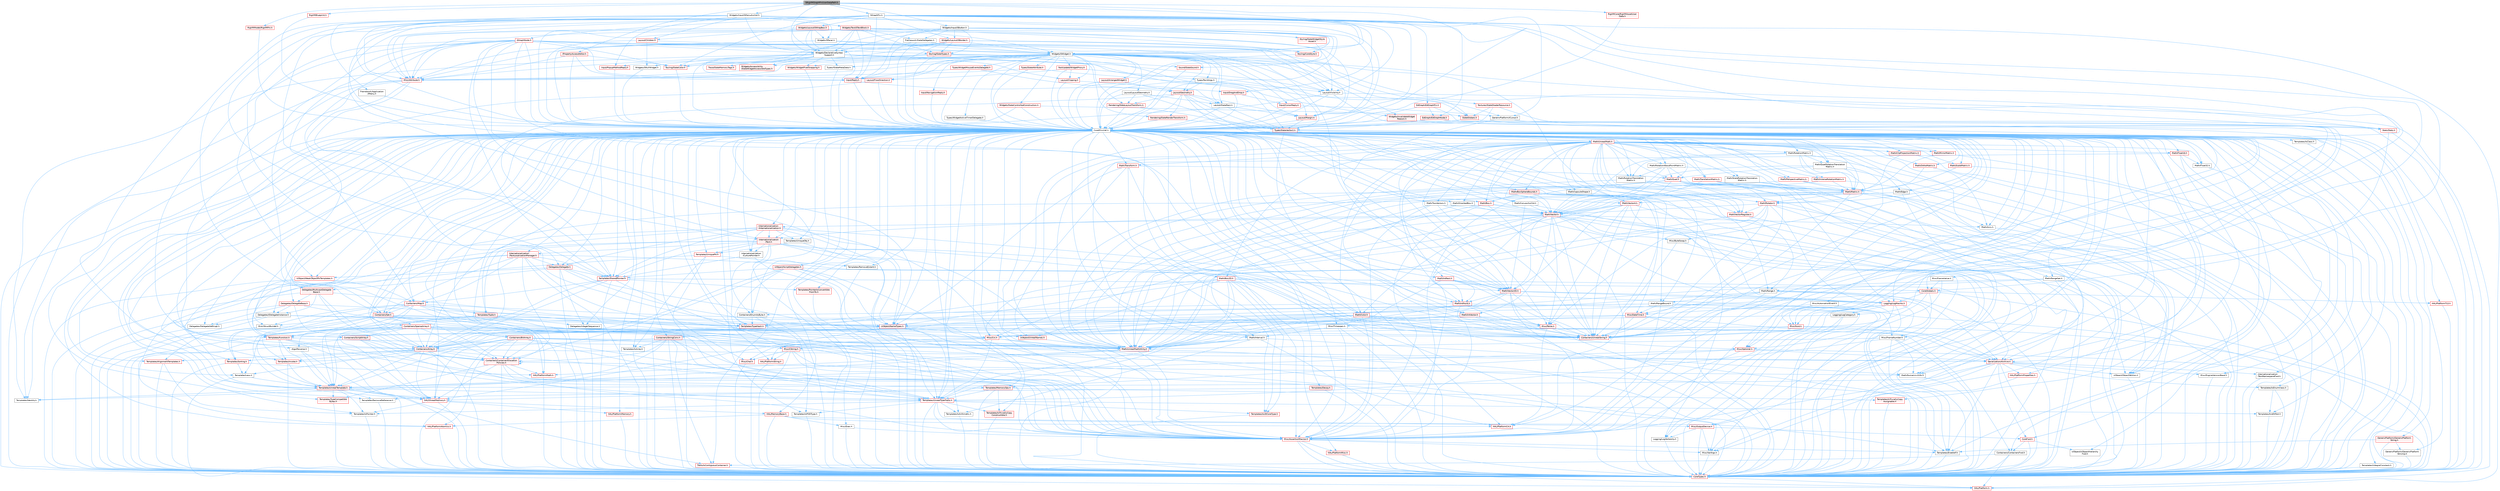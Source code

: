 digraph "SRigVMGraphPinUserDataPath.h"
{
 // INTERACTIVE_SVG=YES
 // LATEX_PDF_SIZE
  bgcolor="transparent";
  edge [fontname=Helvetica,fontsize=10,labelfontname=Helvetica,labelfontsize=10];
  node [fontname=Helvetica,fontsize=10,shape=box,height=0.2,width=0.4];
  Node1 [id="Node000001",label="SRigVMGraphPinUserDataPath.h",height=0.2,width=0.4,color="gray40", fillcolor="grey60", style="filled", fontcolor="black",tooltip=" "];
  Node1 -> Node2 [id="edge1_Node000001_Node000002",color="steelblue1",style="solid",tooltip=" "];
  Node2 [id="Node000002",label="CoreMinimal.h",height=0.2,width=0.4,color="grey40", fillcolor="white", style="filled",URL="$d7/d67/CoreMinimal_8h.html",tooltip=" "];
  Node2 -> Node3 [id="edge2_Node000002_Node000003",color="steelblue1",style="solid",tooltip=" "];
  Node3 [id="Node000003",label="CoreTypes.h",height=0.2,width=0.4,color="red", fillcolor="#FFF0F0", style="filled",URL="$dc/dec/CoreTypes_8h.html",tooltip=" "];
  Node3 -> Node4 [id="edge3_Node000003_Node000004",color="steelblue1",style="solid",tooltip=" "];
  Node4 [id="Node000004",label="HAL/Platform.h",height=0.2,width=0.4,color="red", fillcolor="#FFF0F0", style="filled",URL="$d9/dd0/Platform_8h.html",tooltip=" "];
  Node2 -> Node17 [id="edge4_Node000002_Node000017",color="steelblue1",style="solid",tooltip=" "];
  Node17 [id="Node000017",label="CoreFwd.h",height=0.2,width=0.4,color="red", fillcolor="#FFF0F0", style="filled",URL="$d1/d1e/CoreFwd_8h.html",tooltip=" "];
  Node17 -> Node3 [id="edge5_Node000017_Node000003",color="steelblue1",style="solid",tooltip=" "];
  Node17 -> Node18 [id="edge6_Node000017_Node000018",color="steelblue1",style="solid",tooltip=" "];
  Node18 [id="Node000018",label="Containers/ContainersFwd.h",height=0.2,width=0.4,color="grey40", fillcolor="white", style="filled",URL="$d4/d0a/ContainersFwd_8h.html",tooltip=" "];
  Node18 -> Node4 [id="edge7_Node000018_Node000004",color="steelblue1",style="solid",tooltip=" "];
  Node18 -> Node3 [id="edge8_Node000018_Node000003",color="steelblue1",style="solid",tooltip=" "];
  Node18 -> Node19 [id="edge9_Node000018_Node000019",color="steelblue1",style="solid",tooltip=" "];
  Node19 [id="Node000019",label="Traits/IsContiguousContainer.h",height=0.2,width=0.4,color="red", fillcolor="#FFF0F0", style="filled",URL="$d5/d3c/IsContiguousContainer_8h.html",tooltip=" "];
  Node19 -> Node3 [id="edge10_Node000019_Node000003",color="steelblue1",style="solid",tooltip=" "];
  Node17 -> Node23 [id="edge11_Node000017_Node000023",color="steelblue1",style="solid",tooltip=" "];
  Node23 [id="Node000023",label="UObject/UObjectHierarchy\lFwd.h",height=0.2,width=0.4,color="grey40", fillcolor="white", style="filled",URL="$d3/d13/UObjectHierarchyFwd_8h.html",tooltip=" "];
  Node2 -> Node23 [id="edge12_Node000002_Node000023",color="steelblue1",style="solid",tooltip=" "];
  Node2 -> Node18 [id="edge13_Node000002_Node000018",color="steelblue1",style="solid",tooltip=" "];
  Node2 -> Node24 [id="edge14_Node000002_Node000024",color="steelblue1",style="solid",tooltip=" "];
  Node24 [id="Node000024",label="Misc/VarArgs.h",height=0.2,width=0.4,color="grey40", fillcolor="white", style="filled",URL="$d5/d6f/VarArgs_8h.html",tooltip=" "];
  Node24 -> Node3 [id="edge15_Node000024_Node000003",color="steelblue1",style="solid",tooltip=" "];
  Node2 -> Node25 [id="edge16_Node000002_Node000025",color="steelblue1",style="solid",tooltip=" "];
  Node25 [id="Node000025",label="Logging/LogVerbosity.h",height=0.2,width=0.4,color="grey40", fillcolor="white", style="filled",URL="$d2/d8f/LogVerbosity_8h.html",tooltip=" "];
  Node25 -> Node3 [id="edge17_Node000025_Node000003",color="steelblue1",style="solid",tooltip=" "];
  Node2 -> Node26 [id="edge18_Node000002_Node000026",color="steelblue1",style="solid",tooltip=" "];
  Node26 [id="Node000026",label="Misc/OutputDevice.h",height=0.2,width=0.4,color="red", fillcolor="#FFF0F0", style="filled",URL="$d7/d32/OutputDevice_8h.html",tooltip=" "];
  Node26 -> Node17 [id="edge19_Node000026_Node000017",color="steelblue1",style="solid",tooltip=" "];
  Node26 -> Node3 [id="edge20_Node000026_Node000003",color="steelblue1",style="solid",tooltip=" "];
  Node26 -> Node25 [id="edge21_Node000026_Node000025",color="steelblue1",style="solid",tooltip=" "];
  Node26 -> Node24 [id="edge22_Node000026_Node000024",color="steelblue1",style="solid",tooltip=" "];
  Node2 -> Node32 [id="edge23_Node000002_Node000032",color="steelblue1",style="solid",tooltip=" "];
  Node32 [id="Node000032",label="HAL/PlatformCrt.h",height=0.2,width=0.4,color="red", fillcolor="#FFF0F0", style="filled",URL="$d8/d75/PlatformCrt_8h.html",tooltip=" "];
  Node2 -> Node42 [id="edge24_Node000002_Node000042",color="steelblue1",style="solid",tooltip=" "];
  Node42 [id="Node000042",label="HAL/PlatformMisc.h",height=0.2,width=0.4,color="red", fillcolor="#FFF0F0", style="filled",URL="$d0/df5/PlatformMisc_8h.html",tooltip=" "];
  Node42 -> Node3 [id="edge25_Node000042_Node000003",color="steelblue1",style="solid",tooltip=" "];
  Node2 -> Node61 [id="edge26_Node000002_Node000061",color="steelblue1",style="solid",tooltip=" "];
  Node61 [id="Node000061",label="Misc/AssertionMacros.h",height=0.2,width=0.4,color="red", fillcolor="#FFF0F0", style="filled",URL="$d0/dfa/AssertionMacros_8h.html",tooltip=" "];
  Node61 -> Node3 [id="edge27_Node000061_Node000003",color="steelblue1",style="solid",tooltip=" "];
  Node61 -> Node4 [id="edge28_Node000061_Node000004",color="steelblue1",style="solid",tooltip=" "];
  Node61 -> Node42 [id="edge29_Node000061_Node000042",color="steelblue1",style="solid",tooltip=" "];
  Node61 -> Node62 [id="edge30_Node000061_Node000062",color="steelblue1",style="solid",tooltip=" "];
  Node62 [id="Node000062",label="Templates/EnableIf.h",height=0.2,width=0.4,color="grey40", fillcolor="white", style="filled",URL="$d7/d60/EnableIf_8h.html",tooltip=" "];
  Node62 -> Node3 [id="edge31_Node000062_Node000003",color="steelblue1",style="solid",tooltip=" "];
  Node61 -> Node24 [id="edge32_Node000061_Node000024",color="steelblue1",style="solid",tooltip=" "];
  Node2 -> Node70 [id="edge33_Node000002_Node000070",color="steelblue1",style="solid",tooltip=" "];
  Node70 [id="Node000070",label="Templates/IsPointer.h",height=0.2,width=0.4,color="grey40", fillcolor="white", style="filled",URL="$d7/d05/IsPointer_8h.html",tooltip=" "];
  Node70 -> Node3 [id="edge34_Node000070_Node000003",color="steelblue1",style="solid",tooltip=" "];
  Node2 -> Node71 [id="edge35_Node000002_Node000071",color="steelblue1",style="solid",tooltip=" "];
  Node71 [id="Node000071",label="HAL/PlatformMemory.h",height=0.2,width=0.4,color="red", fillcolor="#FFF0F0", style="filled",URL="$de/d68/PlatformMemory_8h.html",tooltip=" "];
  Node71 -> Node3 [id="edge36_Node000071_Node000003",color="steelblue1",style="solid",tooltip=" "];
  Node2 -> Node54 [id="edge37_Node000002_Node000054",color="steelblue1",style="solid",tooltip=" "];
  Node54 [id="Node000054",label="HAL/PlatformAtomics.h",height=0.2,width=0.4,color="red", fillcolor="#FFF0F0", style="filled",URL="$d3/d36/PlatformAtomics_8h.html",tooltip=" "];
  Node54 -> Node3 [id="edge38_Node000054_Node000003",color="steelblue1",style="solid",tooltip=" "];
  Node2 -> Node76 [id="edge39_Node000002_Node000076",color="steelblue1",style="solid",tooltip=" "];
  Node76 [id="Node000076",label="Misc/Exec.h",height=0.2,width=0.4,color="grey40", fillcolor="white", style="filled",URL="$de/ddb/Exec_8h.html",tooltip=" "];
  Node76 -> Node3 [id="edge40_Node000076_Node000003",color="steelblue1",style="solid",tooltip=" "];
  Node76 -> Node61 [id="edge41_Node000076_Node000061",color="steelblue1",style="solid",tooltip=" "];
  Node2 -> Node77 [id="edge42_Node000002_Node000077",color="steelblue1",style="solid",tooltip=" "];
  Node77 [id="Node000077",label="HAL/MemoryBase.h",height=0.2,width=0.4,color="red", fillcolor="#FFF0F0", style="filled",URL="$d6/d9f/MemoryBase_8h.html",tooltip=" "];
  Node77 -> Node3 [id="edge43_Node000077_Node000003",color="steelblue1",style="solid",tooltip=" "];
  Node77 -> Node54 [id="edge44_Node000077_Node000054",color="steelblue1",style="solid",tooltip=" "];
  Node77 -> Node32 [id="edge45_Node000077_Node000032",color="steelblue1",style="solid",tooltip=" "];
  Node77 -> Node76 [id="edge46_Node000077_Node000076",color="steelblue1",style="solid",tooltip=" "];
  Node77 -> Node26 [id="edge47_Node000077_Node000026",color="steelblue1",style="solid",tooltip=" "];
  Node2 -> Node87 [id="edge48_Node000002_Node000087",color="steelblue1",style="solid",tooltip=" "];
  Node87 [id="Node000087",label="HAL/UnrealMemory.h",height=0.2,width=0.4,color="red", fillcolor="#FFF0F0", style="filled",URL="$d9/d96/UnrealMemory_8h.html",tooltip=" "];
  Node87 -> Node3 [id="edge49_Node000087_Node000003",color="steelblue1",style="solid",tooltip=" "];
  Node87 -> Node77 [id="edge50_Node000087_Node000077",color="steelblue1",style="solid",tooltip=" "];
  Node87 -> Node71 [id="edge51_Node000087_Node000071",color="steelblue1",style="solid",tooltip=" "];
  Node87 -> Node70 [id="edge52_Node000087_Node000070",color="steelblue1",style="solid",tooltip=" "];
  Node2 -> Node89 [id="edge53_Node000002_Node000089",color="steelblue1",style="solid",tooltip=" "];
  Node89 [id="Node000089",label="Templates/IsArithmetic.h",height=0.2,width=0.4,color="grey40", fillcolor="white", style="filled",URL="$d2/d5d/IsArithmetic_8h.html",tooltip=" "];
  Node89 -> Node3 [id="edge54_Node000089_Node000003",color="steelblue1",style="solid",tooltip=" "];
  Node2 -> Node83 [id="edge55_Node000002_Node000083",color="steelblue1",style="solid",tooltip=" "];
  Node83 [id="Node000083",label="Templates/AndOrNot.h",height=0.2,width=0.4,color="grey40", fillcolor="white", style="filled",URL="$db/d0a/AndOrNot_8h.html",tooltip=" "];
  Node83 -> Node3 [id="edge56_Node000083_Node000003",color="steelblue1",style="solid",tooltip=" "];
  Node2 -> Node90 [id="edge57_Node000002_Node000090",color="steelblue1",style="solid",tooltip=" "];
  Node90 [id="Node000090",label="Templates/IsPODType.h",height=0.2,width=0.4,color="grey40", fillcolor="white", style="filled",URL="$d7/db1/IsPODType_8h.html",tooltip=" "];
  Node90 -> Node3 [id="edge58_Node000090_Node000003",color="steelblue1",style="solid",tooltip=" "];
  Node2 -> Node91 [id="edge59_Node000002_Node000091",color="steelblue1",style="solid",tooltip=" "];
  Node91 [id="Node000091",label="Templates/IsUECoreType.h",height=0.2,width=0.4,color="red", fillcolor="#FFF0F0", style="filled",URL="$d1/db8/IsUECoreType_8h.html",tooltip=" "];
  Node91 -> Node3 [id="edge60_Node000091_Node000003",color="steelblue1",style="solid",tooltip=" "];
  Node2 -> Node84 [id="edge61_Node000002_Node000084",color="steelblue1",style="solid",tooltip=" "];
  Node84 [id="Node000084",label="Templates/IsTriviallyCopy\lConstructible.h",height=0.2,width=0.4,color="red", fillcolor="#FFF0F0", style="filled",URL="$d3/d78/IsTriviallyCopyConstructible_8h.html",tooltip=" "];
  Node84 -> Node3 [id="edge62_Node000084_Node000003",color="steelblue1",style="solid",tooltip=" "];
  Node2 -> Node92 [id="edge63_Node000002_Node000092",color="steelblue1",style="solid",tooltip=" "];
  Node92 [id="Node000092",label="Templates/UnrealTypeTraits.h",height=0.2,width=0.4,color="red", fillcolor="#FFF0F0", style="filled",URL="$d2/d2d/UnrealTypeTraits_8h.html",tooltip=" "];
  Node92 -> Node3 [id="edge64_Node000092_Node000003",color="steelblue1",style="solid",tooltip=" "];
  Node92 -> Node70 [id="edge65_Node000092_Node000070",color="steelblue1",style="solid",tooltip=" "];
  Node92 -> Node61 [id="edge66_Node000092_Node000061",color="steelblue1",style="solid",tooltip=" "];
  Node92 -> Node83 [id="edge67_Node000092_Node000083",color="steelblue1",style="solid",tooltip=" "];
  Node92 -> Node62 [id="edge68_Node000092_Node000062",color="steelblue1",style="solid",tooltip=" "];
  Node92 -> Node89 [id="edge69_Node000092_Node000089",color="steelblue1",style="solid",tooltip=" "];
  Node92 -> Node90 [id="edge70_Node000092_Node000090",color="steelblue1",style="solid",tooltip=" "];
  Node92 -> Node91 [id="edge71_Node000092_Node000091",color="steelblue1",style="solid",tooltip=" "];
  Node92 -> Node84 [id="edge72_Node000092_Node000084",color="steelblue1",style="solid",tooltip=" "];
  Node2 -> Node62 [id="edge73_Node000002_Node000062",color="steelblue1",style="solid",tooltip=" "];
  Node2 -> Node94 [id="edge74_Node000002_Node000094",color="steelblue1",style="solid",tooltip=" "];
  Node94 [id="Node000094",label="Templates/RemoveReference.h",height=0.2,width=0.4,color="grey40", fillcolor="white", style="filled",URL="$da/dbe/RemoveReference_8h.html",tooltip=" "];
  Node94 -> Node3 [id="edge75_Node000094_Node000003",color="steelblue1",style="solid",tooltip=" "];
  Node2 -> Node95 [id="edge76_Node000002_Node000095",color="steelblue1",style="solid",tooltip=" "];
  Node95 [id="Node000095",label="Templates/IntegralConstant.h",height=0.2,width=0.4,color="grey40", fillcolor="white", style="filled",URL="$db/d1b/IntegralConstant_8h.html",tooltip=" "];
  Node95 -> Node3 [id="edge77_Node000095_Node000003",color="steelblue1",style="solid",tooltip=" "];
  Node2 -> Node96 [id="edge78_Node000002_Node000096",color="steelblue1",style="solid",tooltip=" "];
  Node96 [id="Node000096",label="Templates/IsClass.h",height=0.2,width=0.4,color="grey40", fillcolor="white", style="filled",URL="$db/dcb/IsClass_8h.html",tooltip=" "];
  Node96 -> Node3 [id="edge79_Node000096_Node000003",color="steelblue1",style="solid",tooltip=" "];
  Node2 -> Node97 [id="edge80_Node000002_Node000097",color="steelblue1",style="solid",tooltip=" "];
  Node97 [id="Node000097",label="Templates/TypeCompatible\lBytes.h",height=0.2,width=0.4,color="red", fillcolor="#FFF0F0", style="filled",URL="$df/d0a/TypeCompatibleBytes_8h.html",tooltip=" "];
  Node97 -> Node3 [id="edge81_Node000097_Node000003",color="steelblue1",style="solid",tooltip=" "];
  Node2 -> Node19 [id="edge82_Node000002_Node000019",color="steelblue1",style="solid",tooltip=" "];
  Node2 -> Node98 [id="edge83_Node000002_Node000098",color="steelblue1",style="solid",tooltip=" "];
  Node98 [id="Node000098",label="Templates/UnrealTemplate.h",height=0.2,width=0.4,color="red", fillcolor="#FFF0F0", style="filled",URL="$d4/d24/UnrealTemplate_8h.html",tooltip=" "];
  Node98 -> Node3 [id="edge84_Node000098_Node000003",color="steelblue1",style="solid",tooltip=" "];
  Node98 -> Node70 [id="edge85_Node000098_Node000070",color="steelblue1",style="solid",tooltip=" "];
  Node98 -> Node87 [id="edge86_Node000098_Node000087",color="steelblue1",style="solid",tooltip=" "];
  Node98 -> Node92 [id="edge87_Node000098_Node000092",color="steelblue1",style="solid",tooltip=" "];
  Node98 -> Node94 [id="edge88_Node000098_Node000094",color="steelblue1",style="solid",tooltip=" "];
  Node98 -> Node97 [id="edge89_Node000098_Node000097",color="steelblue1",style="solid",tooltip=" "];
  Node98 -> Node65 [id="edge90_Node000098_Node000065",color="steelblue1",style="solid",tooltip=" "];
  Node65 [id="Node000065",label="Templates/Identity.h",height=0.2,width=0.4,color="grey40", fillcolor="white", style="filled",URL="$d0/dd5/Identity_8h.html",tooltip=" "];
  Node98 -> Node19 [id="edge91_Node000098_Node000019",color="steelblue1",style="solid",tooltip=" "];
  Node2 -> Node47 [id="edge92_Node000002_Node000047",color="steelblue1",style="solid",tooltip=" "];
  Node47 [id="Node000047",label="Math/NumericLimits.h",height=0.2,width=0.4,color="grey40", fillcolor="white", style="filled",URL="$df/d1b/NumericLimits_8h.html",tooltip=" "];
  Node47 -> Node3 [id="edge93_Node000047_Node000003",color="steelblue1",style="solid",tooltip=" "];
  Node2 -> Node102 [id="edge94_Node000002_Node000102",color="steelblue1",style="solid",tooltip=" "];
  Node102 [id="Node000102",label="HAL/PlatformMath.h",height=0.2,width=0.4,color="red", fillcolor="#FFF0F0", style="filled",URL="$dc/d53/PlatformMath_8h.html",tooltip=" "];
  Node102 -> Node3 [id="edge95_Node000102_Node000003",color="steelblue1",style="solid",tooltip=" "];
  Node2 -> Node85 [id="edge96_Node000002_Node000085",color="steelblue1",style="solid",tooltip=" "];
  Node85 [id="Node000085",label="Templates/IsTriviallyCopy\lAssignable.h",height=0.2,width=0.4,color="red", fillcolor="#FFF0F0", style="filled",URL="$d2/df2/IsTriviallyCopyAssignable_8h.html",tooltip=" "];
  Node85 -> Node3 [id="edge97_Node000085_Node000003",color="steelblue1",style="solid",tooltip=" "];
  Node2 -> Node110 [id="edge98_Node000002_Node000110",color="steelblue1",style="solid",tooltip=" "];
  Node110 [id="Node000110",label="Templates/MemoryOps.h",height=0.2,width=0.4,color="red", fillcolor="#FFF0F0", style="filled",URL="$db/dea/MemoryOps_8h.html",tooltip=" "];
  Node110 -> Node3 [id="edge99_Node000110_Node000003",color="steelblue1",style="solid",tooltip=" "];
  Node110 -> Node87 [id="edge100_Node000110_Node000087",color="steelblue1",style="solid",tooltip=" "];
  Node110 -> Node85 [id="edge101_Node000110_Node000085",color="steelblue1",style="solid",tooltip=" "];
  Node110 -> Node84 [id="edge102_Node000110_Node000084",color="steelblue1",style="solid",tooltip=" "];
  Node110 -> Node92 [id="edge103_Node000110_Node000092",color="steelblue1",style="solid",tooltip=" "];
  Node2 -> Node111 [id="edge104_Node000002_Node000111",color="steelblue1",style="solid",tooltip=" "];
  Node111 [id="Node000111",label="Containers/ContainerAllocation\lPolicies.h",height=0.2,width=0.4,color="red", fillcolor="#FFF0F0", style="filled",URL="$d7/dff/ContainerAllocationPolicies_8h.html",tooltip=" "];
  Node111 -> Node3 [id="edge105_Node000111_Node000003",color="steelblue1",style="solid",tooltip=" "];
  Node111 -> Node111 [id="edge106_Node000111_Node000111",color="steelblue1",style="solid",tooltip=" "];
  Node111 -> Node102 [id="edge107_Node000111_Node000102",color="steelblue1",style="solid",tooltip=" "];
  Node111 -> Node87 [id="edge108_Node000111_Node000087",color="steelblue1",style="solid",tooltip=" "];
  Node111 -> Node47 [id="edge109_Node000111_Node000047",color="steelblue1",style="solid",tooltip=" "];
  Node111 -> Node61 [id="edge110_Node000111_Node000061",color="steelblue1",style="solid",tooltip=" "];
  Node111 -> Node110 [id="edge111_Node000111_Node000110",color="steelblue1",style="solid",tooltip=" "];
  Node111 -> Node97 [id="edge112_Node000111_Node000097",color="steelblue1",style="solid",tooltip=" "];
  Node2 -> Node114 [id="edge113_Node000002_Node000114",color="steelblue1",style="solid",tooltip=" "];
  Node114 [id="Node000114",label="Templates/IsEnumClass.h",height=0.2,width=0.4,color="grey40", fillcolor="white", style="filled",URL="$d7/d15/IsEnumClass_8h.html",tooltip=" "];
  Node114 -> Node3 [id="edge114_Node000114_Node000003",color="steelblue1",style="solid",tooltip=" "];
  Node114 -> Node83 [id="edge115_Node000114_Node000083",color="steelblue1",style="solid",tooltip=" "];
  Node2 -> Node115 [id="edge116_Node000002_Node000115",color="steelblue1",style="solid",tooltip=" "];
  Node115 [id="Node000115",label="HAL/PlatformProperties.h",height=0.2,width=0.4,color="red", fillcolor="#FFF0F0", style="filled",URL="$d9/db0/PlatformProperties_8h.html",tooltip=" "];
  Node115 -> Node3 [id="edge117_Node000115_Node000003",color="steelblue1",style="solid",tooltip=" "];
  Node2 -> Node118 [id="edge118_Node000002_Node000118",color="steelblue1",style="solid",tooltip=" "];
  Node118 [id="Node000118",label="Misc/EngineVersionBase.h",height=0.2,width=0.4,color="grey40", fillcolor="white", style="filled",URL="$d5/d2b/EngineVersionBase_8h.html",tooltip=" "];
  Node118 -> Node3 [id="edge119_Node000118_Node000003",color="steelblue1",style="solid",tooltip=" "];
  Node2 -> Node119 [id="edge120_Node000002_Node000119",color="steelblue1",style="solid",tooltip=" "];
  Node119 [id="Node000119",label="Internationalization\l/TextNamespaceFwd.h",height=0.2,width=0.4,color="grey40", fillcolor="white", style="filled",URL="$d8/d97/TextNamespaceFwd_8h.html",tooltip=" "];
  Node119 -> Node3 [id="edge121_Node000119_Node000003",color="steelblue1",style="solid",tooltip=" "];
  Node2 -> Node120 [id="edge122_Node000002_Node000120",color="steelblue1",style="solid",tooltip=" "];
  Node120 [id="Node000120",label="Serialization/Archive.h",height=0.2,width=0.4,color="red", fillcolor="#FFF0F0", style="filled",URL="$d7/d3b/Archive_8h.html",tooltip=" "];
  Node120 -> Node17 [id="edge123_Node000120_Node000017",color="steelblue1",style="solid",tooltip=" "];
  Node120 -> Node3 [id="edge124_Node000120_Node000003",color="steelblue1",style="solid",tooltip=" "];
  Node120 -> Node115 [id="edge125_Node000120_Node000115",color="steelblue1",style="solid",tooltip=" "];
  Node120 -> Node119 [id="edge126_Node000120_Node000119",color="steelblue1",style="solid",tooltip=" "];
  Node120 -> Node61 [id="edge127_Node000120_Node000061",color="steelblue1",style="solid",tooltip=" "];
  Node120 -> Node118 [id="edge128_Node000120_Node000118",color="steelblue1",style="solid",tooltip=" "];
  Node120 -> Node24 [id="edge129_Node000120_Node000024",color="steelblue1",style="solid",tooltip=" "];
  Node120 -> Node62 [id="edge130_Node000120_Node000062",color="steelblue1",style="solid",tooltip=" "];
  Node120 -> Node114 [id="edge131_Node000120_Node000114",color="steelblue1",style="solid",tooltip=" "];
  Node120 -> Node98 [id="edge132_Node000120_Node000098",color="steelblue1",style="solid",tooltip=" "];
  Node120 -> Node123 [id="edge133_Node000120_Node000123",color="steelblue1",style="solid",tooltip=" "];
  Node123 [id="Node000123",label="UObject/ObjectVersion.h",height=0.2,width=0.4,color="grey40", fillcolor="white", style="filled",URL="$da/d63/ObjectVersion_8h.html",tooltip=" "];
  Node123 -> Node3 [id="edge134_Node000123_Node000003",color="steelblue1",style="solid",tooltip=" "];
  Node2 -> Node124 [id="edge135_Node000002_Node000124",color="steelblue1",style="solid",tooltip=" "];
  Node124 [id="Node000124",label="Templates/Less.h",height=0.2,width=0.4,color="grey40", fillcolor="white", style="filled",URL="$de/dc8/Less_8h.html",tooltip=" "];
  Node124 -> Node3 [id="edge136_Node000124_Node000003",color="steelblue1",style="solid",tooltip=" "];
  Node124 -> Node98 [id="edge137_Node000124_Node000098",color="steelblue1",style="solid",tooltip=" "];
  Node2 -> Node125 [id="edge138_Node000002_Node000125",color="steelblue1",style="solid",tooltip=" "];
  Node125 [id="Node000125",label="Templates/Sorting.h",height=0.2,width=0.4,color="red", fillcolor="#FFF0F0", style="filled",URL="$d3/d9e/Sorting_8h.html",tooltip=" "];
  Node125 -> Node3 [id="edge139_Node000125_Node000003",color="steelblue1",style="solid",tooltip=" "];
  Node125 -> Node102 [id="edge140_Node000125_Node000102",color="steelblue1",style="solid",tooltip=" "];
  Node125 -> Node124 [id="edge141_Node000125_Node000124",color="steelblue1",style="solid",tooltip=" "];
  Node2 -> Node136 [id="edge142_Node000002_Node000136",color="steelblue1",style="solid",tooltip=" "];
  Node136 [id="Node000136",label="Misc/Char.h",height=0.2,width=0.4,color="red", fillcolor="#FFF0F0", style="filled",URL="$d0/d58/Char_8h.html",tooltip=" "];
  Node136 -> Node3 [id="edge143_Node000136_Node000003",color="steelblue1",style="solid",tooltip=" "];
  Node2 -> Node139 [id="edge144_Node000002_Node000139",color="steelblue1",style="solid",tooltip=" "];
  Node139 [id="Node000139",label="GenericPlatform/GenericPlatform\lStricmp.h",height=0.2,width=0.4,color="grey40", fillcolor="white", style="filled",URL="$d2/d86/GenericPlatformStricmp_8h.html",tooltip=" "];
  Node139 -> Node3 [id="edge145_Node000139_Node000003",color="steelblue1",style="solid",tooltip=" "];
  Node2 -> Node140 [id="edge146_Node000002_Node000140",color="steelblue1",style="solid",tooltip=" "];
  Node140 [id="Node000140",label="GenericPlatform/GenericPlatform\lString.h",height=0.2,width=0.4,color="red", fillcolor="#FFF0F0", style="filled",URL="$dd/d20/GenericPlatformString_8h.html",tooltip=" "];
  Node140 -> Node3 [id="edge147_Node000140_Node000003",color="steelblue1",style="solid",tooltip=" "];
  Node140 -> Node139 [id="edge148_Node000140_Node000139",color="steelblue1",style="solid",tooltip=" "];
  Node140 -> Node62 [id="edge149_Node000140_Node000062",color="steelblue1",style="solid",tooltip=" "];
  Node2 -> Node73 [id="edge150_Node000002_Node000073",color="steelblue1",style="solid",tooltip=" "];
  Node73 [id="Node000073",label="HAL/PlatformString.h",height=0.2,width=0.4,color="red", fillcolor="#FFF0F0", style="filled",URL="$db/db5/PlatformString_8h.html",tooltip=" "];
  Node73 -> Node3 [id="edge151_Node000073_Node000003",color="steelblue1",style="solid",tooltip=" "];
  Node2 -> Node143 [id="edge152_Node000002_Node000143",color="steelblue1",style="solid",tooltip=" "];
  Node143 [id="Node000143",label="Misc/CString.h",height=0.2,width=0.4,color="red", fillcolor="#FFF0F0", style="filled",URL="$d2/d49/CString_8h.html",tooltip=" "];
  Node143 -> Node3 [id="edge153_Node000143_Node000003",color="steelblue1",style="solid",tooltip=" "];
  Node143 -> Node32 [id="edge154_Node000143_Node000032",color="steelblue1",style="solid",tooltip=" "];
  Node143 -> Node73 [id="edge155_Node000143_Node000073",color="steelblue1",style="solid",tooltip=" "];
  Node143 -> Node61 [id="edge156_Node000143_Node000061",color="steelblue1",style="solid",tooltip=" "];
  Node143 -> Node136 [id="edge157_Node000143_Node000136",color="steelblue1",style="solid",tooltip=" "];
  Node143 -> Node24 [id="edge158_Node000143_Node000024",color="steelblue1",style="solid",tooltip=" "];
  Node2 -> Node144 [id="edge159_Node000002_Node000144",color="steelblue1",style="solid",tooltip=" "];
  Node144 [id="Node000144",label="Misc/Crc.h",height=0.2,width=0.4,color="red", fillcolor="#FFF0F0", style="filled",URL="$d4/dd2/Crc_8h.html",tooltip=" "];
  Node144 -> Node3 [id="edge160_Node000144_Node000003",color="steelblue1",style="solid",tooltip=" "];
  Node144 -> Node73 [id="edge161_Node000144_Node000073",color="steelblue1",style="solid",tooltip=" "];
  Node144 -> Node61 [id="edge162_Node000144_Node000061",color="steelblue1",style="solid",tooltip=" "];
  Node144 -> Node143 [id="edge163_Node000144_Node000143",color="steelblue1",style="solid",tooltip=" "];
  Node144 -> Node136 [id="edge164_Node000144_Node000136",color="steelblue1",style="solid",tooltip=" "];
  Node144 -> Node92 [id="edge165_Node000144_Node000092",color="steelblue1",style="solid",tooltip=" "];
  Node2 -> Node135 [id="edge166_Node000002_Node000135",color="steelblue1",style="solid",tooltip=" "];
  Node135 [id="Node000135",label="Math/UnrealMathUtility.h",height=0.2,width=0.4,color="red", fillcolor="#FFF0F0", style="filled",URL="$db/db8/UnrealMathUtility_8h.html",tooltip=" "];
  Node135 -> Node3 [id="edge167_Node000135_Node000003",color="steelblue1",style="solid",tooltip=" "];
  Node135 -> Node61 [id="edge168_Node000135_Node000061",color="steelblue1",style="solid",tooltip=" "];
  Node135 -> Node102 [id="edge169_Node000135_Node000102",color="steelblue1",style="solid",tooltip=" "];
  Node135 -> Node65 [id="edge170_Node000135_Node000065",color="steelblue1",style="solid",tooltip=" "];
  Node2 -> Node145 [id="edge171_Node000002_Node000145",color="steelblue1",style="solid",tooltip=" "];
  Node145 [id="Node000145",label="Containers/UnrealString.h",height=0.2,width=0.4,color="red", fillcolor="#FFF0F0", style="filled",URL="$d5/dba/UnrealString_8h.html",tooltip=" "];
  Node2 -> Node149 [id="edge172_Node000002_Node000149",color="steelblue1",style="solid",tooltip=" "];
  Node149 [id="Node000149",label="Containers/Array.h",height=0.2,width=0.4,color="red", fillcolor="#FFF0F0", style="filled",URL="$df/dd0/Array_8h.html",tooltip=" "];
  Node149 -> Node3 [id="edge173_Node000149_Node000003",color="steelblue1",style="solid",tooltip=" "];
  Node149 -> Node61 [id="edge174_Node000149_Node000061",color="steelblue1",style="solid",tooltip=" "];
  Node149 -> Node87 [id="edge175_Node000149_Node000087",color="steelblue1",style="solid",tooltip=" "];
  Node149 -> Node92 [id="edge176_Node000149_Node000092",color="steelblue1",style="solid",tooltip=" "];
  Node149 -> Node98 [id="edge177_Node000149_Node000098",color="steelblue1",style="solid",tooltip=" "];
  Node149 -> Node111 [id="edge178_Node000149_Node000111",color="steelblue1",style="solid",tooltip=" "];
  Node149 -> Node120 [id="edge179_Node000149_Node000120",color="steelblue1",style="solid",tooltip=" "];
  Node149 -> Node128 [id="edge180_Node000149_Node000128",color="steelblue1",style="solid",tooltip=" "];
  Node128 [id="Node000128",label="Templates/Invoke.h",height=0.2,width=0.4,color="red", fillcolor="#FFF0F0", style="filled",URL="$d7/deb/Invoke_8h.html",tooltip=" "];
  Node128 -> Node3 [id="edge181_Node000128_Node000003",color="steelblue1",style="solid",tooltip=" "];
  Node128 -> Node98 [id="edge182_Node000128_Node000098",color="steelblue1",style="solid",tooltip=" "];
  Node149 -> Node124 [id="edge183_Node000149_Node000124",color="steelblue1",style="solid",tooltip=" "];
  Node149 -> Node125 [id="edge184_Node000149_Node000125",color="steelblue1",style="solid",tooltip=" "];
  Node149 -> Node172 [id="edge185_Node000149_Node000172",color="steelblue1",style="solid",tooltip=" "];
  Node172 [id="Node000172",label="Templates/AlignmentTemplates.h",height=0.2,width=0.4,color="red", fillcolor="#FFF0F0", style="filled",URL="$dd/d32/AlignmentTemplates_8h.html",tooltip=" "];
  Node172 -> Node3 [id="edge186_Node000172_Node000003",color="steelblue1",style="solid",tooltip=" "];
  Node172 -> Node70 [id="edge187_Node000172_Node000070",color="steelblue1",style="solid",tooltip=" "];
  Node2 -> Node173 [id="edge188_Node000002_Node000173",color="steelblue1",style="solid",tooltip=" "];
  Node173 [id="Node000173",label="Misc/FrameNumber.h",height=0.2,width=0.4,color="grey40", fillcolor="white", style="filled",URL="$dd/dbd/FrameNumber_8h.html",tooltip=" "];
  Node173 -> Node3 [id="edge189_Node000173_Node000003",color="steelblue1",style="solid",tooltip=" "];
  Node173 -> Node47 [id="edge190_Node000173_Node000047",color="steelblue1",style="solid",tooltip=" "];
  Node173 -> Node135 [id="edge191_Node000173_Node000135",color="steelblue1",style="solid",tooltip=" "];
  Node173 -> Node62 [id="edge192_Node000173_Node000062",color="steelblue1",style="solid",tooltip=" "];
  Node173 -> Node92 [id="edge193_Node000173_Node000092",color="steelblue1",style="solid",tooltip=" "];
  Node2 -> Node174 [id="edge194_Node000002_Node000174",color="steelblue1",style="solid",tooltip=" "];
  Node174 [id="Node000174",label="Misc/Timespan.h",height=0.2,width=0.4,color="grey40", fillcolor="white", style="filled",URL="$da/dd9/Timespan_8h.html",tooltip=" "];
  Node174 -> Node3 [id="edge195_Node000174_Node000003",color="steelblue1",style="solid",tooltip=" "];
  Node174 -> Node175 [id="edge196_Node000174_Node000175",color="steelblue1",style="solid",tooltip=" "];
  Node175 [id="Node000175",label="Math/Interval.h",height=0.2,width=0.4,color="grey40", fillcolor="white", style="filled",URL="$d1/d55/Interval_8h.html",tooltip=" "];
  Node175 -> Node3 [id="edge197_Node000175_Node000003",color="steelblue1",style="solid",tooltip=" "];
  Node175 -> Node89 [id="edge198_Node000175_Node000089",color="steelblue1",style="solid",tooltip=" "];
  Node175 -> Node92 [id="edge199_Node000175_Node000092",color="steelblue1",style="solid",tooltip=" "];
  Node175 -> Node47 [id="edge200_Node000175_Node000047",color="steelblue1",style="solid",tooltip=" "];
  Node175 -> Node135 [id="edge201_Node000175_Node000135",color="steelblue1",style="solid",tooltip=" "];
  Node174 -> Node135 [id="edge202_Node000174_Node000135",color="steelblue1",style="solid",tooltip=" "];
  Node174 -> Node61 [id="edge203_Node000174_Node000061",color="steelblue1",style="solid",tooltip=" "];
  Node2 -> Node176 [id="edge204_Node000002_Node000176",color="steelblue1",style="solid",tooltip=" "];
  Node176 [id="Node000176",label="Containers/StringConv.h",height=0.2,width=0.4,color="red", fillcolor="#FFF0F0", style="filled",URL="$d3/ddf/StringConv_8h.html",tooltip=" "];
  Node176 -> Node3 [id="edge205_Node000176_Node000003",color="steelblue1",style="solid",tooltip=" "];
  Node176 -> Node61 [id="edge206_Node000176_Node000061",color="steelblue1",style="solid",tooltip=" "];
  Node176 -> Node111 [id="edge207_Node000176_Node000111",color="steelblue1",style="solid",tooltip=" "];
  Node176 -> Node149 [id="edge208_Node000176_Node000149",color="steelblue1",style="solid",tooltip=" "];
  Node176 -> Node143 [id="edge209_Node000176_Node000143",color="steelblue1",style="solid",tooltip=" "];
  Node176 -> Node177 [id="edge210_Node000176_Node000177",color="steelblue1",style="solid",tooltip=" "];
  Node177 [id="Node000177",label="Templates/IsArray.h",height=0.2,width=0.4,color="grey40", fillcolor="white", style="filled",URL="$d8/d8d/IsArray_8h.html",tooltip=" "];
  Node177 -> Node3 [id="edge211_Node000177_Node000003",color="steelblue1",style="solid",tooltip=" "];
  Node176 -> Node98 [id="edge212_Node000176_Node000098",color="steelblue1",style="solid",tooltip=" "];
  Node176 -> Node92 [id="edge213_Node000176_Node000092",color="steelblue1",style="solid",tooltip=" "];
  Node176 -> Node19 [id="edge214_Node000176_Node000019",color="steelblue1",style="solid",tooltip=" "];
  Node2 -> Node178 [id="edge215_Node000002_Node000178",color="steelblue1",style="solid",tooltip=" "];
  Node178 [id="Node000178",label="UObject/UnrealNames.h",height=0.2,width=0.4,color="red", fillcolor="#FFF0F0", style="filled",URL="$d8/db1/UnrealNames_8h.html",tooltip=" "];
  Node178 -> Node3 [id="edge216_Node000178_Node000003",color="steelblue1",style="solid",tooltip=" "];
  Node2 -> Node180 [id="edge217_Node000002_Node000180",color="steelblue1",style="solid",tooltip=" "];
  Node180 [id="Node000180",label="UObject/NameTypes.h",height=0.2,width=0.4,color="red", fillcolor="#FFF0F0", style="filled",URL="$d6/d35/NameTypes_8h.html",tooltip=" "];
  Node180 -> Node3 [id="edge218_Node000180_Node000003",color="steelblue1",style="solid",tooltip=" "];
  Node180 -> Node61 [id="edge219_Node000180_Node000061",color="steelblue1",style="solid",tooltip=" "];
  Node180 -> Node87 [id="edge220_Node000180_Node000087",color="steelblue1",style="solid",tooltip=" "];
  Node180 -> Node92 [id="edge221_Node000180_Node000092",color="steelblue1",style="solid",tooltip=" "];
  Node180 -> Node98 [id="edge222_Node000180_Node000098",color="steelblue1",style="solid",tooltip=" "];
  Node180 -> Node145 [id="edge223_Node000180_Node000145",color="steelblue1",style="solid",tooltip=" "];
  Node180 -> Node176 [id="edge224_Node000180_Node000176",color="steelblue1",style="solid",tooltip=" "];
  Node180 -> Node178 [id="edge225_Node000180_Node000178",color="steelblue1",style="solid",tooltip=" "];
  Node2 -> Node188 [id="edge226_Node000002_Node000188",color="steelblue1",style="solid",tooltip=" "];
  Node188 [id="Node000188",label="Misc/Parse.h",height=0.2,width=0.4,color="red", fillcolor="#FFF0F0", style="filled",URL="$dc/d71/Parse_8h.html",tooltip=" "];
  Node188 -> Node145 [id="edge227_Node000188_Node000145",color="steelblue1",style="solid",tooltip=" "];
  Node188 -> Node3 [id="edge228_Node000188_Node000003",color="steelblue1",style="solid",tooltip=" "];
  Node188 -> Node32 [id="edge229_Node000188_Node000032",color="steelblue1",style="solid",tooltip=" "];
  Node188 -> Node189 [id="edge230_Node000188_Node000189",color="steelblue1",style="solid",tooltip=" "];
  Node189 [id="Node000189",label="Templates/Function.h",height=0.2,width=0.4,color="red", fillcolor="#FFF0F0", style="filled",URL="$df/df5/Function_8h.html",tooltip=" "];
  Node189 -> Node3 [id="edge231_Node000189_Node000003",color="steelblue1",style="solid",tooltip=" "];
  Node189 -> Node61 [id="edge232_Node000189_Node000061",color="steelblue1",style="solid",tooltip=" "];
  Node189 -> Node87 [id="edge233_Node000189_Node000087",color="steelblue1",style="solid",tooltip=" "];
  Node189 -> Node92 [id="edge234_Node000189_Node000092",color="steelblue1",style="solid",tooltip=" "];
  Node189 -> Node128 [id="edge235_Node000189_Node000128",color="steelblue1",style="solid",tooltip=" "];
  Node189 -> Node98 [id="edge236_Node000189_Node000098",color="steelblue1",style="solid",tooltip=" "];
  Node189 -> Node135 [id="edge237_Node000189_Node000135",color="steelblue1",style="solid",tooltip=" "];
  Node2 -> Node172 [id="edge238_Node000002_Node000172",color="steelblue1",style="solid",tooltip=" "];
  Node2 -> Node191 [id="edge239_Node000002_Node000191",color="steelblue1",style="solid",tooltip=" "];
  Node191 [id="Node000191",label="Misc/StructBuilder.h",height=0.2,width=0.4,color="grey40", fillcolor="white", style="filled",URL="$d9/db3/StructBuilder_8h.html",tooltip=" "];
  Node191 -> Node3 [id="edge240_Node000191_Node000003",color="steelblue1",style="solid",tooltip=" "];
  Node191 -> Node135 [id="edge241_Node000191_Node000135",color="steelblue1",style="solid",tooltip=" "];
  Node191 -> Node172 [id="edge242_Node000191_Node000172",color="steelblue1",style="solid",tooltip=" "];
  Node2 -> Node104 [id="edge243_Node000002_Node000104",color="steelblue1",style="solid",tooltip=" "];
  Node104 [id="Node000104",label="Templates/Decay.h",height=0.2,width=0.4,color="red", fillcolor="#FFF0F0", style="filled",URL="$dd/d0f/Decay_8h.html",tooltip=" "];
  Node104 -> Node3 [id="edge244_Node000104_Node000003",color="steelblue1",style="solid",tooltip=" "];
  Node104 -> Node94 [id="edge245_Node000104_Node000094",color="steelblue1",style="solid",tooltip=" "];
  Node2 -> Node192 [id="edge246_Node000002_Node000192",color="steelblue1",style="solid",tooltip=" "];
  Node192 [id="Node000192",label="Templates/PointerIsConvertible\lFromTo.h",height=0.2,width=0.4,color="red", fillcolor="#FFF0F0", style="filled",URL="$d6/d65/PointerIsConvertibleFromTo_8h.html",tooltip=" "];
  Node192 -> Node3 [id="edge247_Node000192_Node000003",color="steelblue1",style="solid",tooltip=" "];
  Node2 -> Node128 [id="edge248_Node000002_Node000128",color="steelblue1",style="solid",tooltip=" "];
  Node2 -> Node189 [id="edge249_Node000002_Node000189",color="steelblue1",style="solid",tooltip=" "];
  Node2 -> Node161 [id="edge250_Node000002_Node000161",color="steelblue1",style="solid",tooltip=" "];
  Node161 [id="Node000161",label="Templates/TypeHash.h",height=0.2,width=0.4,color="red", fillcolor="#FFF0F0", style="filled",URL="$d1/d62/TypeHash_8h.html",tooltip=" "];
  Node161 -> Node3 [id="edge251_Node000161_Node000003",color="steelblue1",style="solid",tooltip=" "];
  Node161 -> Node144 [id="edge252_Node000161_Node000144",color="steelblue1",style="solid",tooltip=" "];
  Node2 -> Node193 [id="edge253_Node000002_Node000193",color="steelblue1",style="solid",tooltip=" "];
  Node193 [id="Node000193",label="Containers/ScriptArray.h",height=0.2,width=0.4,color="red", fillcolor="#FFF0F0", style="filled",URL="$dc/daf/ScriptArray_8h.html",tooltip=" "];
  Node193 -> Node3 [id="edge254_Node000193_Node000003",color="steelblue1",style="solid",tooltip=" "];
  Node193 -> Node61 [id="edge255_Node000193_Node000061",color="steelblue1",style="solid",tooltip=" "];
  Node193 -> Node87 [id="edge256_Node000193_Node000087",color="steelblue1",style="solid",tooltip=" "];
  Node193 -> Node111 [id="edge257_Node000193_Node000111",color="steelblue1",style="solid",tooltip=" "];
  Node193 -> Node149 [id="edge258_Node000193_Node000149",color="steelblue1",style="solid",tooltip=" "];
  Node2 -> Node194 [id="edge259_Node000002_Node000194",color="steelblue1",style="solid",tooltip=" "];
  Node194 [id="Node000194",label="Containers/BitArray.h",height=0.2,width=0.4,color="red", fillcolor="#FFF0F0", style="filled",URL="$d1/de4/BitArray_8h.html",tooltip=" "];
  Node194 -> Node111 [id="edge260_Node000194_Node000111",color="steelblue1",style="solid",tooltip=" "];
  Node194 -> Node3 [id="edge261_Node000194_Node000003",color="steelblue1",style="solid",tooltip=" "];
  Node194 -> Node54 [id="edge262_Node000194_Node000054",color="steelblue1",style="solid",tooltip=" "];
  Node194 -> Node87 [id="edge263_Node000194_Node000087",color="steelblue1",style="solid",tooltip=" "];
  Node194 -> Node135 [id="edge264_Node000194_Node000135",color="steelblue1",style="solid",tooltip=" "];
  Node194 -> Node61 [id="edge265_Node000194_Node000061",color="steelblue1",style="solid",tooltip=" "];
  Node194 -> Node120 [id="edge266_Node000194_Node000120",color="steelblue1",style="solid",tooltip=" "];
  Node194 -> Node62 [id="edge267_Node000194_Node000062",color="steelblue1",style="solid",tooltip=" "];
  Node194 -> Node128 [id="edge268_Node000194_Node000128",color="steelblue1",style="solid",tooltip=" "];
  Node194 -> Node98 [id="edge269_Node000194_Node000098",color="steelblue1",style="solid",tooltip=" "];
  Node194 -> Node92 [id="edge270_Node000194_Node000092",color="steelblue1",style="solid",tooltip=" "];
  Node2 -> Node195 [id="edge271_Node000002_Node000195",color="steelblue1",style="solid",tooltip=" "];
  Node195 [id="Node000195",label="Containers/SparseArray.h",height=0.2,width=0.4,color="red", fillcolor="#FFF0F0", style="filled",URL="$d5/dbf/SparseArray_8h.html",tooltip=" "];
  Node195 -> Node3 [id="edge272_Node000195_Node000003",color="steelblue1",style="solid",tooltip=" "];
  Node195 -> Node61 [id="edge273_Node000195_Node000061",color="steelblue1",style="solid",tooltip=" "];
  Node195 -> Node87 [id="edge274_Node000195_Node000087",color="steelblue1",style="solid",tooltip=" "];
  Node195 -> Node92 [id="edge275_Node000195_Node000092",color="steelblue1",style="solid",tooltip=" "];
  Node195 -> Node98 [id="edge276_Node000195_Node000098",color="steelblue1",style="solid",tooltip=" "];
  Node195 -> Node111 [id="edge277_Node000195_Node000111",color="steelblue1",style="solid",tooltip=" "];
  Node195 -> Node124 [id="edge278_Node000195_Node000124",color="steelblue1",style="solid",tooltip=" "];
  Node195 -> Node149 [id="edge279_Node000195_Node000149",color="steelblue1",style="solid",tooltip=" "];
  Node195 -> Node135 [id="edge280_Node000195_Node000135",color="steelblue1",style="solid",tooltip=" "];
  Node195 -> Node193 [id="edge281_Node000195_Node000193",color="steelblue1",style="solid",tooltip=" "];
  Node195 -> Node194 [id="edge282_Node000195_Node000194",color="steelblue1",style="solid",tooltip=" "];
  Node195 -> Node145 [id="edge283_Node000195_Node000145",color="steelblue1",style="solid",tooltip=" "];
  Node2 -> Node211 [id="edge284_Node000002_Node000211",color="steelblue1",style="solid",tooltip=" "];
  Node211 [id="Node000211",label="Containers/Set.h",height=0.2,width=0.4,color="red", fillcolor="#FFF0F0", style="filled",URL="$d4/d45/Set_8h.html",tooltip=" "];
  Node211 -> Node111 [id="edge285_Node000211_Node000111",color="steelblue1",style="solid",tooltip=" "];
  Node211 -> Node195 [id="edge286_Node000211_Node000195",color="steelblue1",style="solid",tooltip=" "];
  Node211 -> Node18 [id="edge287_Node000211_Node000018",color="steelblue1",style="solid",tooltip=" "];
  Node211 -> Node135 [id="edge288_Node000211_Node000135",color="steelblue1",style="solid",tooltip=" "];
  Node211 -> Node61 [id="edge289_Node000211_Node000061",color="steelblue1",style="solid",tooltip=" "];
  Node211 -> Node191 [id="edge290_Node000211_Node000191",color="steelblue1",style="solid",tooltip=" "];
  Node211 -> Node189 [id="edge291_Node000211_Node000189",color="steelblue1",style="solid",tooltip=" "];
  Node211 -> Node125 [id="edge292_Node000211_Node000125",color="steelblue1",style="solid",tooltip=" "];
  Node211 -> Node161 [id="edge293_Node000211_Node000161",color="steelblue1",style="solid",tooltip=" "];
  Node211 -> Node98 [id="edge294_Node000211_Node000098",color="steelblue1",style="solid",tooltip=" "];
  Node2 -> Node214 [id="edge295_Node000002_Node000214",color="steelblue1",style="solid",tooltip=" "];
  Node214 [id="Node000214",label="Algo/Reverse.h",height=0.2,width=0.4,color="grey40", fillcolor="white", style="filled",URL="$d5/d93/Reverse_8h.html",tooltip=" "];
  Node214 -> Node3 [id="edge296_Node000214_Node000003",color="steelblue1",style="solid",tooltip=" "];
  Node214 -> Node98 [id="edge297_Node000214_Node000098",color="steelblue1",style="solid",tooltip=" "];
  Node2 -> Node215 [id="edge298_Node000002_Node000215",color="steelblue1",style="solid",tooltip=" "];
  Node215 [id="Node000215",label="Containers/Map.h",height=0.2,width=0.4,color="red", fillcolor="#FFF0F0", style="filled",URL="$df/d79/Map_8h.html",tooltip=" "];
  Node215 -> Node3 [id="edge299_Node000215_Node000003",color="steelblue1",style="solid",tooltip=" "];
  Node215 -> Node214 [id="edge300_Node000215_Node000214",color="steelblue1",style="solid",tooltip=" "];
  Node215 -> Node211 [id="edge301_Node000215_Node000211",color="steelblue1",style="solid",tooltip=" "];
  Node215 -> Node145 [id="edge302_Node000215_Node000145",color="steelblue1",style="solid",tooltip=" "];
  Node215 -> Node61 [id="edge303_Node000215_Node000061",color="steelblue1",style="solid",tooltip=" "];
  Node215 -> Node191 [id="edge304_Node000215_Node000191",color="steelblue1",style="solid",tooltip=" "];
  Node215 -> Node189 [id="edge305_Node000215_Node000189",color="steelblue1",style="solid",tooltip=" "];
  Node215 -> Node125 [id="edge306_Node000215_Node000125",color="steelblue1",style="solid",tooltip=" "];
  Node215 -> Node216 [id="edge307_Node000215_Node000216",color="steelblue1",style="solid",tooltip=" "];
  Node216 [id="Node000216",label="Templates/Tuple.h",height=0.2,width=0.4,color="red", fillcolor="#FFF0F0", style="filled",URL="$d2/d4f/Tuple_8h.html",tooltip=" "];
  Node216 -> Node3 [id="edge308_Node000216_Node000003",color="steelblue1",style="solid",tooltip=" "];
  Node216 -> Node98 [id="edge309_Node000216_Node000098",color="steelblue1",style="solid",tooltip=" "];
  Node216 -> Node217 [id="edge310_Node000216_Node000217",color="steelblue1",style="solid",tooltip=" "];
  Node217 [id="Node000217",label="Delegates/IntegerSequence.h",height=0.2,width=0.4,color="grey40", fillcolor="white", style="filled",URL="$d2/dcc/IntegerSequence_8h.html",tooltip=" "];
  Node217 -> Node3 [id="edge311_Node000217_Node000003",color="steelblue1",style="solid",tooltip=" "];
  Node216 -> Node128 [id="edge312_Node000216_Node000128",color="steelblue1",style="solid",tooltip=" "];
  Node216 -> Node161 [id="edge313_Node000216_Node000161",color="steelblue1",style="solid",tooltip=" "];
  Node215 -> Node98 [id="edge314_Node000215_Node000098",color="steelblue1",style="solid",tooltip=" "];
  Node215 -> Node92 [id="edge315_Node000215_Node000092",color="steelblue1",style="solid",tooltip=" "];
  Node2 -> Node219 [id="edge316_Node000002_Node000219",color="steelblue1",style="solid",tooltip=" "];
  Node219 [id="Node000219",label="Math/IntPoint.h",height=0.2,width=0.4,color="red", fillcolor="#FFF0F0", style="filled",URL="$d3/df7/IntPoint_8h.html",tooltip=" "];
  Node219 -> Node3 [id="edge317_Node000219_Node000003",color="steelblue1",style="solid",tooltip=" "];
  Node219 -> Node61 [id="edge318_Node000219_Node000061",color="steelblue1",style="solid",tooltip=" "];
  Node219 -> Node188 [id="edge319_Node000219_Node000188",color="steelblue1",style="solid",tooltip=" "];
  Node219 -> Node135 [id="edge320_Node000219_Node000135",color="steelblue1",style="solid",tooltip=" "];
  Node219 -> Node145 [id="edge321_Node000219_Node000145",color="steelblue1",style="solid",tooltip=" "];
  Node219 -> Node161 [id="edge322_Node000219_Node000161",color="steelblue1",style="solid",tooltip=" "];
  Node2 -> Node221 [id="edge323_Node000002_Node000221",color="steelblue1",style="solid",tooltip=" "];
  Node221 [id="Node000221",label="Math/IntVector.h",height=0.2,width=0.4,color="red", fillcolor="#FFF0F0", style="filled",URL="$d7/d44/IntVector_8h.html",tooltip=" "];
  Node221 -> Node3 [id="edge324_Node000221_Node000003",color="steelblue1",style="solid",tooltip=" "];
  Node221 -> Node144 [id="edge325_Node000221_Node000144",color="steelblue1",style="solid",tooltip=" "];
  Node221 -> Node188 [id="edge326_Node000221_Node000188",color="steelblue1",style="solid",tooltip=" "];
  Node221 -> Node135 [id="edge327_Node000221_Node000135",color="steelblue1",style="solid",tooltip=" "];
  Node221 -> Node145 [id="edge328_Node000221_Node000145",color="steelblue1",style="solid",tooltip=" "];
  Node2 -> Node222 [id="edge329_Node000002_Node000222",color="steelblue1",style="solid",tooltip=" "];
  Node222 [id="Node000222",label="Logging/LogCategory.h",height=0.2,width=0.4,color="grey40", fillcolor="white", style="filled",URL="$d9/d36/LogCategory_8h.html",tooltip=" "];
  Node222 -> Node3 [id="edge330_Node000222_Node000003",color="steelblue1",style="solid",tooltip=" "];
  Node222 -> Node25 [id="edge331_Node000222_Node000025",color="steelblue1",style="solid",tooltip=" "];
  Node222 -> Node180 [id="edge332_Node000222_Node000180",color="steelblue1",style="solid",tooltip=" "];
  Node2 -> Node223 [id="edge333_Node000002_Node000223",color="steelblue1",style="solid",tooltip=" "];
  Node223 [id="Node000223",label="Logging/LogMacros.h",height=0.2,width=0.4,color="red", fillcolor="#FFF0F0", style="filled",URL="$d0/d16/LogMacros_8h.html",tooltip=" "];
  Node223 -> Node145 [id="edge334_Node000223_Node000145",color="steelblue1",style="solid",tooltip=" "];
  Node223 -> Node3 [id="edge335_Node000223_Node000003",color="steelblue1",style="solid",tooltip=" "];
  Node223 -> Node222 [id="edge336_Node000223_Node000222",color="steelblue1",style="solid",tooltip=" "];
  Node223 -> Node25 [id="edge337_Node000223_Node000025",color="steelblue1",style="solid",tooltip=" "];
  Node223 -> Node61 [id="edge338_Node000223_Node000061",color="steelblue1",style="solid",tooltip=" "];
  Node223 -> Node24 [id="edge339_Node000223_Node000024",color="steelblue1",style="solid",tooltip=" "];
  Node223 -> Node62 [id="edge340_Node000223_Node000062",color="steelblue1",style="solid",tooltip=" "];
  Node2 -> Node226 [id="edge341_Node000002_Node000226",color="steelblue1",style="solid",tooltip=" "];
  Node226 [id="Node000226",label="Math/Vector2D.h",height=0.2,width=0.4,color="red", fillcolor="#FFF0F0", style="filled",URL="$d3/db0/Vector2D_8h.html",tooltip=" "];
  Node226 -> Node3 [id="edge342_Node000226_Node000003",color="steelblue1",style="solid",tooltip=" "];
  Node226 -> Node61 [id="edge343_Node000226_Node000061",color="steelblue1",style="solid",tooltip=" "];
  Node226 -> Node144 [id="edge344_Node000226_Node000144",color="steelblue1",style="solid",tooltip=" "];
  Node226 -> Node135 [id="edge345_Node000226_Node000135",color="steelblue1",style="solid",tooltip=" "];
  Node226 -> Node145 [id="edge346_Node000226_Node000145",color="steelblue1",style="solid",tooltip=" "];
  Node226 -> Node188 [id="edge347_Node000226_Node000188",color="steelblue1",style="solid",tooltip=" "];
  Node226 -> Node219 [id="edge348_Node000226_Node000219",color="steelblue1",style="solid",tooltip=" "];
  Node226 -> Node223 [id="edge349_Node000226_Node000223",color="steelblue1",style="solid",tooltip=" "];
  Node2 -> Node230 [id="edge350_Node000002_Node000230",color="steelblue1",style="solid",tooltip=" "];
  Node230 [id="Node000230",label="Math/IntRect.h",height=0.2,width=0.4,color="red", fillcolor="#FFF0F0", style="filled",URL="$d7/d53/IntRect_8h.html",tooltip=" "];
  Node230 -> Node3 [id="edge351_Node000230_Node000003",color="steelblue1",style="solid",tooltip=" "];
  Node230 -> Node135 [id="edge352_Node000230_Node000135",color="steelblue1",style="solid",tooltip=" "];
  Node230 -> Node145 [id="edge353_Node000230_Node000145",color="steelblue1",style="solid",tooltip=" "];
  Node230 -> Node219 [id="edge354_Node000230_Node000219",color="steelblue1",style="solid",tooltip=" "];
  Node230 -> Node226 [id="edge355_Node000230_Node000226",color="steelblue1",style="solid",tooltip=" "];
  Node2 -> Node231 [id="edge356_Node000002_Node000231",color="steelblue1",style="solid",tooltip=" "];
  Node231 [id="Node000231",label="Misc/ByteSwap.h",height=0.2,width=0.4,color="grey40", fillcolor="white", style="filled",URL="$dc/dd7/ByteSwap_8h.html",tooltip=" "];
  Node231 -> Node3 [id="edge357_Node000231_Node000003",color="steelblue1",style="solid",tooltip=" "];
  Node231 -> Node32 [id="edge358_Node000231_Node000032",color="steelblue1",style="solid",tooltip=" "];
  Node2 -> Node160 [id="edge359_Node000002_Node000160",color="steelblue1",style="solid",tooltip=" "];
  Node160 [id="Node000160",label="Containers/EnumAsByte.h",height=0.2,width=0.4,color="grey40", fillcolor="white", style="filled",URL="$d6/d9a/EnumAsByte_8h.html",tooltip=" "];
  Node160 -> Node3 [id="edge360_Node000160_Node000003",color="steelblue1",style="solid",tooltip=" "];
  Node160 -> Node90 [id="edge361_Node000160_Node000090",color="steelblue1",style="solid",tooltip=" "];
  Node160 -> Node161 [id="edge362_Node000160_Node000161",color="steelblue1",style="solid",tooltip=" "];
  Node2 -> Node232 [id="edge363_Node000002_Node000232",color="steelblue1",style="solid",tooltip=" "];
  Node232 [id="Node000232",label="HAL/PlatformTLS.h",height=0.2,width=0.4,color="red", fillcolor="#FFF0F0", style="filled",URL="$d0/def/PlatformTLS_8h.html",tooltip=" "];
  Node232 -> Node3 [id="edge364_Node000232_Node000003",color="steelblue1",style="solid",tooltip=" "];
  Node2 -> Node235 [id="edge365_Node000002_Node000235",color="steelblue1",style="solid",tooltip=" "];
  Node235 [id="Node000235",label="CoreGlobals.h",height=0.2,width=0.4,color="red", fillcolor="#FFF0F0", style="filled",URL="$d5/d8c/CoreGlobals_8h.html",tooltip=" "];
  Node235 -> Node145 [id="edge366_Node000235_Node000145",color="steelblue1",style="solid",tooltip=" "];
  Node235 -> Node3 [id="edge367_Node000235_Node000003",color="steelblue1",style="solid",tooltip=" "];
  Node235 -> Node232 [id="edge368_Node000235_Node000232",color="steelblue1",style="solid",tooltip=" "];
  Node235 -> Node223 [id="edge369_Node000235_Node000223",color="steelblue1",style="solid",tooltip=" "];
  Node235 -> Node26 [id="edge370_Node000235_Node000026",color="steelblue1",style="solid",tooltip=" "];
  Node235 -> Node180 [id="edge371_Node000235_Node000180",color="steelblue1",style="solid",tooltip=" "];
  Node2 -> Node236 [id="edge372_Node000002_Node000236",color="steelblue1",style="solid",tooltip=" "];
  Node236 [id="Node000236",label="Templates/SharedPointer.h",height=0.2,width=0.4,color="red", fillcolor="#FFF0F0", style="filled",URL="$d2/d17/SharedPointer_8h.html",tooltip=" "];
  Node236 -> Node3 [id="edge373_Node000236_Node000003",color="steelblue1",style="solid",tooltip=" "];
  Node236 -> Node192 [id="edge374_Node000236_Node000192",color="steelblue1",style="solid",tooltip=" "];
  Node236 -> Node61 [id="edge375_Node000236_Node000061",color="steelblue1",style="solid",tooltip=" "];
  Node236 -> Node87 [id="edge376_Node000236_Node000087",color="steelblue1",style="solid",tooltip=" "];
  Node236 -> Node149 [id="edge377_Node000236_Node000149",color="steelblue1",style="solid",tooltip=" "];
  Node236 -> Node215 [id="edge378_Node000236_Node000215",color="steelblue1",style="solid",tooltip=" "];
  Node236 -> Node235 [id="edge379_Node000236_Node000235",color="steelblue1",style="solid",tooltip=" "];
  Node2 -> Node241 [id="edge380_Node000002_Node000241",color="steelblue1",style="solid",tooltip=" "];
  Node241 [id="Node000241",label="Internationalization\l/CulturePointer.h",height=0.2,width=0.4,color="grey40", fillcolor="white", style="filled",URL="$d6/dbe/CulturePointer_8h.html",tooltip=" "];
  Node241 -> Node3 [id="edge381_Node000241_Node000003",color="steelblue1",style="solid",tooltip=" "];
  Node241 -> Node236 [id="edge382_Node000241_Node000236",color="steelblue1",style="solid",tooltip=" "];
  Node2 -> Node242 [id="edge383_Node000002_Node000242",color="steelblue1",style="solid",tooltip=" "];
  Node242 [id="Node000242",label="UObject/WeakObjectPtrTemplates.h",height=0.2,width=0.4,color="red", fillcolor="#FFF0F0", style="filled",URL="$d8/d3b/WeakObjectPtrTemplates_8h.html",tooltip=" "];
  Node242 -> Node3 [id="edge384_Node000242_Node000003",color="steelblue1",style="solid",tooltip=" "];
  Node242 -> Node215 [id="edge385_Node000242_Node000215",color="steelblue1",style="solid",tooltip=" "];
  Node2 -> Node245 [id="edge386_Node000002_Node000245",color="steelblue1",style="solid",tooltip=" "];
  Node245 [id="Node000245",label="Delegates/DelegateSettings.h",height=0.2,width=0.4,color="grey40", fillcolor="white", style="filled",URL="$d0/d97/DelegateSettings_8h.html",tooltip=" "];
  Node245 -> Node3 [id="edge387_Node000245_Node000003",color="steelblue1",style="solid",tooltip=" "];
  Node2 -> Node246 [id="edge388_Node000002_Node000246",color="steelblue1",style="solid",tooltip=" "];
  Node246 [id="Node000246",label="Delegates/IDelegateInstance.h",height=0.2,width=0.4,color="grey40", fillcolor="white", style="filled",URL="$d2/d10/IDelegateInstance_8h.html",tooltip=" "];
  Node246 -> Node3 [id="edge389_Node000246_Node000003",color="steelblue1",style="solid",tooltip=" "];
  Node246 -> Node161 [id="edge390_Node000246_Node000161",color="steelblue1",style="solid",tooltip=" "];
  Node246 -> Node180 [id="edge391_Node000246_Node000180",color="steelblue1",style="solid",tooltip=" "];
  Node246 -> Node245 [id="edge392_Node000246_Node000245",color="steelblue1",style="solid",tooltip=" "];
  Node2 -> Node247 [id="edge393_Node000002_Node000247",color="steelblue1",style="solid",tooltip=" "];
  Node247 [id="Node000247",label="Delegates/DelegateBase.h",height=0.2,width=0.4,color="red", fillcolor="#FFF0F0", style="filled",URL="$da/d67/DelegateBase_8h.html",tooltip=" "];
  Node247 -> Node3 [id="edge394_Node000247_Node000003",color="steelblue1",style="solid",tooltip=" "];
  Node247 -> Node111 [id="edge395_Node000247_Node000111",color="steelblue1",style="solid",tooltip=" "];
  Node247 -> Node135 [id="edge396_Node000247_Node000135",color="steelblue1",style="solid",tooltip=" "];
  Node247 -> Node180 [id="edge397_Node000247_Node000180",color="steelblue1",style="solid",tooltip=" "];
  Node247 -> Node245 [id="edge398_Node000247_Node000245",color="steelblue1",style="solid",tooltip=" "];
  Node247 -> Node246 [id="edge399_Node000247_Node000246",color="steelblue1",style="solid",tooltip=" "];
  Node2 -> Node255 [id="edge400_Node000002_Node000255",color="steelblue1",style="solid",tooltip=" "];
  Node255 [id="Node000255",label="Delegates/MulticastDelegate\lBase.h",height=0.2,width=0.4,color="red", fillcolor="#FFF0F0", style="filled",URL="$db/d16/MulticastDelegateBase_8h.html",tooltip=" "];
  Node255 -> Node3 [id="edge401_Node000255_Node000003",color="steelblue1",style="solid",tooltip=" "];
  Node255 -> Node111 [id="edge402_Node000255_Node000111",color="steelblue1",style="solid",tooltip=" "];
  Node255 -> Node149 [id="edge403_Node000255_Node000149",color="steelblue1",style="solid",tooltip=" "];
  Node255 -> Node135 [id="edge404_Node000255_Node000135",color="steelblue1",style="solid",tooltip=" "];
  Node255 -> Node246 [id="edge405_Node000255_Node000246",color="steelblue1",style="solid",tooltip=" "];
  Node255 -> Node247 [id="edge406_Node000255_Node000247",color="steelblue1",style="solid",tooltip=" "];
  Node2 -> Node217 [id="edge407_Node000002_Node000217",color="steelblue1",style="solid",tooltip=" "];
  Node2 -> Node216 [id="edge408_Node000002_Node000216",color="steelblue1",style="solid",tooltip=" "];
  Node2 -> Node256 [id="edge409_Node000002_Node000256",color="steelblue1",style="solid",tooltip=" "];
  Node256 [id="Node000256",label="UObject/ScriptDelegates.h",height=0.2,width=0.4,color="red", fillcolor="#FFF0F0", style="filled",URL="$de/d81/ScriptDelegates_8h.html",tooltip=" "];
  Node256 -> Node149 [id="edge410_Node000256_Node000149",color="steelblue1",style="solid",tooltip=" "];
  Node256 -> Node111 [id="edge411_Node000256_Node000111",color="steelblue1",style="solid",tooltip=" "];
  Node256 -> Node145 [id="edge412_Node000256_Node000145",color="steelblue1",style="solid",tooltip=" "];
  Node256 -> Node61 [id="edge413_Node000256_Node000061",color="steelblue1",style="solid",tooltip=" "];
  Node256 -> Node236 [id="edge414_Node000256_Node000236",color="steelblue1",style="solid",tooltip=" "];
  Node256 -> Node161 [id="edge415_Node000256_Node000161",color="steelblue1",style="solid",tooltip=" "];
  Node256 -> Node92 [id="edge416_Node000256_Node000092",color="steelblue1",style="solid",tooltip=" "];
  Node256 -> Node180 [id="edge417_Node000256_Node000180",color="steelblue1",style="solid",tooltip=" "];
  Node2 -> Node258 [id="edge418_Node000002_Node000258",color="steelblue1",style="solid",tooltip=" "];
  Node258 [id="Node000258",label="Delegates/Delegate.h",height=0.2,width=0.4,color="red", fillcolor="#FFF0F0", style="filled",URL="$d4/d80/Delegate_8h.html",tooltip=" "];
  Node258 -> Node3 [id="edge419_Node000258_Node000003",color="steelblue1",style="solid",tooltip=" "];
  Node258 -> Node61 [id="edge420_Node000258_Node000061",color="steelblue1",style="solid",tooltip=" "];
  Node258 -> Node180 [id="edge421_Node000258_Node000180",color="steelblue1",style="solid",tooltip=" "];
  Node258 -> Node236 [id="edge422_Node000258_Node000236",color="steelblue1",style="solid",tooltip=" "];
  Node258 -> Node242 [id="edge423_Node000258_Node000242",color="steelblue1",style="solid",tooltip=" "];
  Node258 -> Node255 [id="edge424_Node000258_Node000255",color="steelblue1",style="solid",tooltip=" "];
  Node258 -> Node217 [id="edge425_Node000258_Node000217",color="steelblue1",style="solid",tooltip=" "];
  Node2 -> Node263 [id="edge426_Node000002_Node000263",color="steelblue1",style="solid",tooltip=" "];
  Node263 [id="Node000263",label="Internationalization\l/TextLocalizationManager.h",height=0.2,width=0.4,color="red", fillcolor="#FFF0F0", style="filled",URL="$d5/d2e/TextLocalizationManager_8h.html",tooltip=" "];
  Node263 -> Node149 [id="edge427_Node000263_Node000149",color="steelblue1",style="solid",tooltip=" "];
  Node263 -> Node111 [id="edge428_Node000263_Node000111",color="steelblue1",style="solid",tooltip=" "];
  Node263 -> Node215 [id="edge429_Node000263_Node000215",color="steelblue1",style="solid",tooltip=" "];
  Node263 -> Node211 [id="edge430_Node000263_Node000211",color="steelblue1",style="solid",tooltip=" "];
  Node263 -> Node145 [id="edge431_Node000263_Node000145",color="steelblue1",style="solid",tooltip=" "];
  Node263 -> Node3 [id="edge432_Node000263_Node000003",color="steelblue1",style="solid",tooltip=" "];
  Node263 -> Node258 [id="edge433_Node000263_Node000258",color="steelblue1",style="solid",tooltip=" "];
  Node263 -> Node144 [id="edge434_Node000263_Node000144",color="steelblue1",style="solid",tooltip=" "];
  Node263 -> Node189 [id="edge435_Node000263_Node000189",color="steelblue1",style="solid",tooltip=" "];
  Node263 -> Node236 [id="edge436_Node000263_Node000236",color="steelblue1",style="solid",tooltip=" "];
  Node2 -> Node204 [id="edge437_Node000002_Node000204",color="steelblue1",style="solid",tooltip=" "];
  Node204 [id="Node000204",label="Misc/Optional.h",height=0.2,width=0.4,color="red", fillcolor="#FFF0F0", style="filled",URL="$d2/dae/Optional_8h.html",tooltip=" "];
  Node204 -> Node3 [id="edge438_Node000204_Node000003",color="steelblue1",style="solid",tooltip=" "];
  Node204 -> Node61 [id="edge439_Node000204_Node000061",color="steelblue1",style="solid",tooltip=" "];
  Node204 -> Node110 [id="edge440_Node000204_Node000110",color="steelblue1",style="solid",tooltip=" "];
  Node204 -> Node98 [id="edge441_Node000204_Node000098",color="steelblue1",style="solid",tooltip=" "];
  Node204 -> Node120 [id="edge442_Node000204_Node000120",color="steelblue1",style="solid",tooltip=" "];
  Node2 -> Node177 [id="edge443_Node000002_Node000177",color="steelblue1",style="solid",tooltip=" "];
  Node2 -> Node209 [id="edge444_Node000002_Node000209",color="steelblue1",style="solid",tooltip=" "];
  Node209 [id="Node000209",label="Templates/RemoveExtent.h",height=0.2,width=0.4,color="grey40", fillcolor="white", style="filled",URL="$dc/de9/RemoveExtent_8h.html",tooltip=" "];
  Node209 -> Node3 [id="edge445_Node000209_Node000003",color="steelblue1",style="solid",tooltip=" "];
  Node2 -> Node208 [id="edge446_Node000002_Node000208",color="steelblue1",style="solid",tooltip=" "];
  Node208 [id="Node000208",label="Templates/UniquePtr.h",height=0.2,width=0.4,color="red", fillcolor="#FFF0F0", style="filled",URL="$de/d1a/UniquePtr_8h.html",tooltip=" "];
  Node208 -> Node3 [id="edge447_Node000208_Node000003",color="steelblue1",style="solid",tooltip=" "];
  Node208 -> Node98 [id="edge448_Node000208_Node000098",color="steelblue1",style="solid",tooltip=" "];
  Node208 -> Node177 [id="edge449_Node000208_Node000177",color="steelblue1",style="solid",tooltip=" "];
  Node208 -> Node209 [id="edge450_Node000208_Node000209",color="steelblue1",style="solid",tooltip=" "];
  Node2 -> Node270 [id="edge451_Node000002_Node000270",color="steelblue1",style="solid",tooltip=" "];
  Node270 [id="Node000270",label="Internationalization\l/Text.h",height=0.2,width=0.4,color="red", fillcolor="#FFF0F0", style="filled",URL="$d6/d35/Text_8h.html",tooltip=" "];
  Node270 -> Node3 [id="edge452_Node000270_Node000003",color="steelblue1",style="solid",tooltip=" "];
  Node270 -> Node54 [id="edge453_Node000270_Node000054",color="steelblue1",style="solid",tooltip=" "];
  Node270 -> Node61 [id="edge454_Node000270_Node000061",color="steelblue1",style="solid",tooltip=" "];
  Node270 -> Node92 [id="edge455_Node000270_Node000092",color="steelblue1",style="solid",tooltip=" "];
  Node270 -> Node149 [id="edge456_Node000270_Node000149",color="steelblue1",style="solid",tooltip=" "];
  Node270 -> Node145 [id="edge457_Node000270_Node000145",color="steelblue1",style="solid",tooltip=" "];
  Node270 -> Node160 [id="edge458_Node000270_Node000160",color="steelblue1",style="solid",tooltip=" "];
  Node270 -> Node236 [id="edge459_Node000270_Node000236",color="steelblue1",style="solid",tooltip=" "];
  Node270 -> Node241 [id="edge460_Node000270_Node000241",color="steelblue1",style="solid",tooltip=" "];
  Node270 -> Node263 [id="edge461_Node000270_Node000263",color="steelblue1",style="solid",tooltip=" "];
  Node270 -> Node204 [id="edge462_Node000270_Node000204",color="steelblue1",style="solid",tooltip=" "];
  Node270 -> Node208 [id="edge463_Node000270_Node000208",color="steelblue1",style="solid",tooltip=" "];
  Node2 -> Node207 [id="edge464_Node000002_Node000207",color="steelblue1",style="solid",tooltip=" "];
  Node207 [id="Node000207",label="Templates/UniqueObj.h",height=0.2,width=0.4,color="grey40", fillcolor="white", style="filled",URL="$da/d95/UniqueObj_8h.html",tooltip=" "];
  Node207 -> Node3 [id="edge465_Node000207_Node000003",color="steelblue1",style="solid",tooltip=" "];
  Node207 -> Node208 [id="edge466_Node000207_Node000208",color="steelblue1",style="solid",tooltip=" "];
  Node2 -> Node276 [id="edge467_Node000002_Node000276",color="steelblue1",style="solid",tooltip=" "];
  Node276 [id="Node000276",label="Internationalization\l/Internationalization.h",height=0.2,width=0.4,color="red", fillcolor="#FFF0F0", style="filled",URL="$da/de4/Internationalization_8h.html",tooltip=" "];
  Node276 -> Node149 [id="edge468_Node000276_Node000149",color="steelblue1",style="solid",tooltip=" "];
  Node276 -> Node145 [id="edge469_Node000276_Node000145",color="steelblue1",style="solid",tooltip=" "];
  Node276 -> Node3 [id="edge470_Node000276_Node000003",color="steelblue1",style="solid",tooltip=" "];
  Node276 -> Node258 [id="edge471_Node000276_Node000258",color="steelblue1",style="solid",tooltip=" "];
  Node276 -> Node241 [id="edge472_Node000276_Node000241",color="steelblue1",style="solid",tooltip=" "];
  Node276 -> Node270 [id="edge473_Node000276_Node000270",color="steelblue1",style="solid",tooltip=" "];
  Node276 -> Node236 [id="edge474_Node000276_Node000236",color="steelblue1",style="solid",tooltip=" "];
  Node276 -> Node216 [id="edge475_Node000276_Node000216",color="steelblue1",style="solid",tooltip=" "];
  Node276 -> Node207 [id="edge476_Node000276_Node000207",color="steelblue1",style="solid",tooltip=" "];
  Node276 -> Node180 [id="edge477_Node000276_Node000180",color="steelblue1",style="solid",tooltip=" "];
  Node2 -> Node277 [id="edge478_Node000002_Node000277",color="steelblue1",style="solid",tooltip=" "];
  Node277 [id="Node000277",label="Math/Vector.h",height=0.2,width=0.4,color="red", fillcolor="#FFF0F0", style="filled",URL="$d6/dbe/Vector_8h.html",tooltip=" "];
  Node277 -> Node3 [id="edge479_Node000277_Node000003",color="steelblue1",style="solid",tooltip=" "];
  Node277 -> Node61 [id="edge480_Node000277_Node000061",color="steelblue1",style="solid",tooltip=" "];
  Node277 -> Node47 [id="edge481_Node000277_Node000047",color="steelblue1",style="solid",tooltip=" "];
  Node277 -> Node144 [id="edge482_Node000277_Node000144",color="steelblue1",style="solid",tooltip=" "];
  Node277 -> Node135 [id="edge483_Node000277_Node000135",color="steelblue1",style="solid",tooltip=" "];
  Node277 -> Node145 [id="edge484_Node000277_Node000145",color="steelblue1",style="solid",tooltip=" "];
  Node277 -> Node188 [id="edge485_Node000277_Node000188",color="steelblue1",style="solid",tooltip=" "];
  Node277 -> Node279 [id="edge486_Node000277_Node000279",color="steelblue1",style="solid",tooltip=" "];
  Node279 [id="Node000279",label="Math/Color.h",height=0.2,width=0.4,color="red", fillcolor="#FFF0F0", style="filled",URL="$dd/dac/Color_8h.html",tooltip=" "];
  Node279 -> Node149 [id="edge487_Node000279_Node000149",color="steelblue1",style="solid",tooltip=" "];
  Node279 -> Node145 [id="edge488_Node000279_Node000145",color="steelblue1",style="solid",tooltip=" "];
  Node279 -> Node3 [id="edge489_Node000279_Node000003",color="steelblue1",style="solid",tooltip=" "];
  Node279 -> Node135 [id="edge490_Node000279_Node000135",color="steelblue1",style="solid",tooltip=" "];
  Node279 -> Node61 [id="edge491_Node000279_Node000061",color="steelblue1",style="solid",tooltip=" "];
  Node279 -> Node144 [id="edge492_Node000279_Node000144",color="steelblue1",style="solid",tooltip=" "];
  Node279 -> Node188 [id="edge493_Node000279_Node000188",color="steelblue1",style="solid",tooltip=" "];
  Node279 -> Node120 [id="edge494_Node000279_Node000120",color="steelblue1",style="solid",tooltip=" "];
  Node277 -> Node219 [id="edge495_Node000277_Node000219",color="steelblue1",style="solid",tooltip=" "];
  Node277 -> Node223 [id="edge496_Node000277_Node000223",color="steelblue1",style="solid",tooltip=" "];
  Node277 -> Node226 [id="edge497_Node000277_Node000226",color="steelblue1",style="solid",tooltip=" "];
  Node277 -> Node231 [id="edge498_Node000277_Node000231",color="steelblue1",style="solid",tooltip=" "];
  Node277 -> Node270 [id="edge499_Node000277_Node000270",color="steelblue1",style="solid",tooltip=" "];
  Node277 -> Node276 [id="edge500_Node000277_Node000276",color="steelblue1",style="solid",tooltip=" "];
  Node277 -> Node221 [id="edge501_Node000277_Node000221",color="steelblue1",style="solid",tooltip=" "];
  Node277 -> Node280 [id="edge502_Node000277_Node000280",color="steelblue1",style="solid",tooltip=" "];
  Node280 [id="Node000280",label="Math/Axis.h",height=0.2,width=0.4,color="grey40", fillcolor="white", style="filled",URL="$dd/dbb/Axis_8h.html",tooltip=" "];
  Node280 -> Node3 [id="edge503_Node000280_Node000003",color="steelblue1",style="solid",tooltip=" "];
  Node277 -> Node123 [id="edge504_Node000277_Node000123",color="steelblue1",style="solid",tooltip=" "];
  Node2 -> Node281 [id="edge505_Node000002_Node000281",color="steelblue1",style="solid",tooltip=" "];
  Node281 [id="Node000281",label="Math/Vector4.h",height=0.2,width=0.4,color="red", fillcolor="#FFF0F0", style="filled",URL="$d7/d36/Vector4_8h.html",tooltip=" "];
  Node281 -> Node3 [id="edge506_Node000281_Node000003",color="steelblue1",style="solid",tooltip=" "];
  Node281 -> Node144 [id="edge507_Node000281_Node000144",color="steelblue1",style="solid",tooltip=" "];
  Node281 -> Node135 [id="edge508_Node000281_Node000135",color="steelblue1",style="solid",tooltip=" "];
  Node281 -> Node145 [id="edge509_Node000281_Node000145",color="steelblue1",style="solid",tooltip=" "];
  Node281 -> Node188 [id="edge510_Node000281_Node000188",color="steelblue1",style="solid",tooltip=" "];
  Node281 -> Node223 [id="edge511_Node000281_Node000223",color="steelblue1",style="solid",tooltip=" "];
  Node281 -> Node226 [id="edge512_Node000281_Node000226",color="steelblue1",style="solid",tooltip=" "];
  Node281 -> Node277 [id="edge513_Node000281_Node000277",color="steelblue1",style="solid",tooltip=" "];
  Node2 -> Node282 [id="edge514_Node000002_Node000282",color="steelblue1",style="solid",tooltip=" "];
  Node282 [id="Node000282",label="Math/VectorRegister.h",height=0.2,width=0.4,color="red", fillcolor="#FFF0F0", style="filled",URL="$da/d8b/VectorRegister_8h.html",tooltip=" "];
  Node282 -> Node3 [id="edge515_Node000282_Node000003",color="steelblue1",style="solid",tooltip=" "];
  Node282 -> Node135 [id="edge516_Node000282_Node000135",color="steelblue1",style="solid",tooltip=" "];
  Node2 -> Node287 [id="edge517_Node000002_Node000287",color="steelblue1",style="solid",tooltip=" "];
  Node287 [id="Node000287",label="Math/TwoVectors.h",height=0.2,width=0.4,color="grey40", fillcolor="white", style="filled",URL="$d4/db4/TwoVectors_8h.html",tooltip=" "];
  Node287 -> Node3 [id="edge518_Node000287_Node000003",color="steelblue1",style="solid",tooltip=" "];
  Node287 -> Node61 [id="edge519_Node000287_Node000061",color="steelblue1",style="solid",tooltip=" "];
  Node287 -> Node135 [id="edge520_Node000287_Node000135",color="steelblue1",style="solid",tooltip=" "];
  Node287 -> Node145 [id="edge521_Node000287_Node000145",color="steelblue1",style="solid",tooltip=" "];
  Node287 -> Node277 [id="edge522_Node000287_Node000277",color="steelblue1",style="solid",tooltip=" "];
  Node2 -> Node288 [id="edge523_Node000002_Node000288",color="steelblue1",style="solid",tooltip=" "];
  Node288 [id="Node000288",label="Math/Edge.h",height=0.2,width=0.4,color="grey40", fillcolor="white", style="filled",URL="$d5/de0/Edge_8h.html",tooltip=" "];
  Node288 -> Node3 [id="edge524_Node000288_Node000003",color="steelblue1",style="solid",tooltip=" "];
  Node288 -> Node277 [id="edge525_Node000288_Node000277",color="steelblue1",style="solid",tooltip=" "];
  Node2 -> Node123 [id="edge526_Node000002_Node000123",color="steelblue1",style="solid",tooltip=" "];
  Node2 -> Node289 [id="edge527_Node000002_Node000289",color="steelblue1",style="solid",tooltip=" "];
  Node289 [id="Node000289",label="Math/CapsuleShape.h",height=0.2,width=0.4,color="grey40", fillcolor="white", style="filled",URL="$d3/d36/CapsuleShape_8h.html",tooltip=" "];
  Node289 -> Node3 [id="edge528_Node000289_Node000003",color="steelblue1",style="solid",tooltip=" "];
  Node289 -> Node277 [id="edge529_Node000289_Node000277",color="steelblue1",style="solid",tooltip=" "];
  Node2 -> Node290 [id="edge530_Node000002_Node000290",color="steelblue1",style="solid",tooltip=" "];
  Node290 [id="Node000290",label="Math/Rotator.h",height=0.2,width=0.4,color="red", fillcolor="#FFF0F0", style="filled",URL="$d8/d3a/Rotator_8h.html",tooltip=" "];
  Node290 -> Node3 [id="edge531_Node000290_Node000003",color="steelblue1",style="solid",tooltip=" "];
  Node290 -> Node135 [id="edge532_Node000290_Node000135",color="steelblue1",style="solid",tooltip=" "];
  Node290 -> Node145 [id="edge533_Node000290_Node000145",color="steelblue1",style="solid",tooltip=" "];
  Node290 -> Node188 [id="edge534_Node000290_Node000188",color="steelblue1",style="solid",tooltip=" "];
  Node290 -> Node223 [id="edge535_Node000290_Node000223",color="steelblue1",style="solid",tooltip=" "];
  Node290 -> Node277 [id="edge536_Node000290_Node000277",color="steelblue1",style="solid",tooltip=" "];
  Node290 -> Node282 [id="edge537_Node000290_Node000282",color="steelblue1",style="solid",tooltip=" "];
  Node290 -> Node123 [id="edge538_Node000290_Node000123",color="steelblue1",style="solid",tooltip=" "];
  Node2 -> Node291 [id="edge539_Node000002_Node000291",color="steelblue1",style="solid",tooltip=" "];
  Node291 [id="Node000291",label="Misc/DateTime.h",height=0.2,width=0.4,color="red", fillcolor="#FFF0F0", style="filled",URL="$d1/de9/DateTime_8h.html",tooltip=" "];
  Node291 -> Node145 [id="edge540_Node000291_Node000145",color="steelblue1",style="solid",tooltip=" "];
  Node291 -> Node3 [id="edge541_Node000291_Node000003",color="steelblue1",style="solid",tooltip=" "];
  Node291 -> Node174 [id="edge542_Node000291_Node000174",color="steelblue1",style="solid",tooltip=" "];
  Node291 -> Node120 [id="edge543_Node000291_Node000120",color="steelblue1",style="solid",tooltip=" "];
  Node291 -> Node161 [id="edge544_Node000291_Node000161",color="steelblue1",style="solid",tooltip=" "];
  Node2 -> Node292 [id="edge545_Node000002_Node000292",color="steelblue1",style="solid",tooltip=" "];
  Node292 [id="Node000292",label="Math/RangeBound.h",height=0.2,width=0.4,color="grey40", fillcolor="white", style="filled",URL="$d7/dd8/RangeBound_8h.html",tooltip=" "];
  Node292 -> Node3 [id="edge546_Node000292_Node000003",color="steelblue1",style="solid",tooltip=" "];
  Node292 -> Node61 [id="edge547_Node000292_Node000061",color="steelblue1",style="solid",tooltip=" "];
  Node292 -> Node161 [id="edge548_Node000292_Node000161",color="steelblue1",style="solid",tooltip=" "];
  Node292 -> Node160 [id="edge549_Node000292_Node000160",color="steelblue1",style="solid",tooltip=" "];
  Node292 -> Node173 [id="edge550_Node000292_Node000173",color="steelblue1",style="solid",tooltip=" "];
  Node292 -> Node291 [id="edge551_Node000292_Node000291",color="steelblue1",style="solid",tooltip=" "];
  Node2 -> Node293 [id="edge552_Node000002_Node000293",color="steelblue1",style="solid",tooltip=" "];
  Node293 [id="Node000293",label="Misc/AutomationEvent.h",height=0.2,width=0.4,color="grey40", fillcolor="white", style="filled",URL="$d1/d26/AutomationEvent_8h.html",tooltip=" "];
  Node293 -> Node3 [id="edge553_Node000293_Node000003",color="steelblue1",style="solid",tooltip=" "];
  Node293 -> Node291 [id="edge554_Node000293_Node000291",color="steelblue1",style="solid",tooltip=" "];
  Node293 -> Node228 [id="edge555_Node000293_Node000228",color="steelblue1",style="solid",tooltip=" "];
  Node228 [id="Node000228",label="Misc/Guid.h",height=0.2,width=0.4,color="red", fillcolor="#FFF0F0", style="filled",URL="$d6/d2a/Guid_8h.html",tooltip=" "];
  Node228 -> Node145 [id="edge556_Node000228_Node000145",color="steelblue1",style="solid",tooltip=" "];
  Node228 -> Node3 [id="edge557_Node000228_Node000003",color="steelblue1",style="solid",tooltip=" "];
  Node228 -> Node61 [id="edge558_Node000228_Node000061",color="steelblue1",style="solid",tooltip=" "];
  Node228 -> Node144 [id="edge559_Node000228_Node000144",color="steelblue1",style="solid",tooltip=" "];
  Node228 -> Node120 [id="edge560_Node000228_Node000120",color="steelblue1",style="solid",tooltip=" "];
  Node2 -> Node294 [id="edge561_Node000002_Node000294",color="steelblue1",style="solid",tooltip=" "];
  Node294 [id="Node000294",label="Math/Range.h",height=0.2,width=0.4,color="grey40", fillcolor="white", style="filled",URL="$d9/db6/Range_8h.html",tooltip=" "];
  Node294 -> Node3 [id="edge562_Node000294_Node000003",color="steelblue1",style="solid",tooltip=" "];
  Node294 -> Node149 [id="edge563_Node000294_Node000149",color="steelblue1",style="solid",tooltip=" "];
  Node294 -> Node61 [id="edge564_Node000294_Node000061",color="steelblue1",style="solid",tooltip=" "];
  Node294 -> Node291 [id="edge565_Node000294_Node000291",color="steelblue1",style="solid",tooltip=" "];
  Node294 -> Node292 [id="edge566_Node000294_Node000292",color="steelblue1",style="solid",tooltip=" "];
  Node294 -> Node173 [id="edge567_Node000294_Node000173",color="steelblue1",style="solid",tooltip=" "];
  Node294 -> Node120 [id="edge568_Node000294_Node000120",color="steelblue1",style="solid",tooltip=" "];
  Node2 -> Node295 [id="edge569_Node000002_Node000295",color="steelblue1",style="solid",tooltip=" "];
  Node295 [id="Node000295",label="Math/RangeSet.h",height=0.2,width=0.4,color="grey40", fillcolor="white", style="filled",URL="$dc/d21/RangeSet_8h.html",tooltip=" "];
  Node295 -> Node3 [id="edge570_Node000295_Node000003",color="steelblue1",style="solid",tooltip=" "];
  Node295 -> Node149 [id="edge571_Node000295_Node000149",color="steelblue1",style="solid",tooltip=" "];
  Node295 -> Node294 [id="edge572_Node000295_Node000294",color="steelblue1",style="solid",tooltip=" "];
  Node295 -> Node120 [id="edge573_Node000295_Node000120",color="steelblue1",style="solid",tooltip=" "];
  Node2 -> Node175 [id="edge574_Node000002_Node000175",color="steelblue1",style="solid",tooltip=" "];
  Node2 -> Node296 [id="edge575_Node000002_Node000296",color="steelblue1",style="solid",tooltip=" "];
  Node296 [id="Node000296",label="Math/Box.h",height=0.2,width=0.4,color="red", fillcolor="#FFF0F0", style="filled",URL="$de/d0f/Box_8h.html",tooltip=" "];
  Node296 -> Node3 [id="edge576_Node000296_Node000003",color="steelblue1",style="solid",tooltip=" "];
  Node296 -> Node61 [id="edge577_Node000296_Node000061",color="steelblue1",style="solid",tooltip=" "];
  Node296 -> Node135 [id="edge578_Node000296_Node000135",color="steelblue1",style="solid",tooltip=" "];
  Node296 -> Node145 [id="edge579_Node000296_Node000145",color="steelblue1",style="solid",tooltip=" "];
  Node296 -> Node277 [id="edge580_Node000296_Node000277",color="steelblue1",style="solid",tooltip=" "];
  Node2 -> Node306 [id="edge581_Node000002_Node000306",color="steelblue1",style="solid",tooltip=" "];
  Node306 [id="Node000306",label="Math/Box2D.h",height=0.2,width=0.4,color="red", fillcolor="#FFF0F0", style="filled",URL="$d3/d1c/Box2D_8h.html",tooltip=" "];
  Node306 -> Node149 [id="edge582_Node000306_Node000149",color="steelblue1",style="solid",tooltip=" "];
  Node306 -> Node145 [id="edge583_Node000306_Node000145",color="steelblue1",style="solid",tooltip=" "];
  Node306 -> Node3 [id="edge584_Node000306_Node000003",color="steelblue1",style="solid",tooltip=" "];
  Node306 -> Node135 [id="edge585_Node000306_Node000135",color="steelblue1",style="solid",tooltip=" "];
  Node306 -> Node226 [id="edge586_Node000306_Node000226",color="steelblue1",style="solid",tooltip=" "];
  Node306 -> Node61 [id="edge587_Node000306_Node000061",color="steelblue1",style="solid",tooltip=" "];
  Node306 -> Node120 [id="edge588_Node000306_Node000120",color="steelblue1",style="solid",tooltip=" "];
  Node306 -> Node91 [id="edge589_Node000306_Node000091",color="steelblue1",style="solid",tooltip=" "];
  Node306 -> Node92 [id="edge590_Node000306_Node000092",color="steelblue1",style="solid",tooltip=" "];
  Node306 -> Node180 [id="edge591_Node000306_Node000180",color="steelblue1",style="solid",tooltip=" "];
  Node306 -> Node178 [id="edge592_Node000306_Node000178",color="steelblue1",style="solid",tooltip=" "];
  Node2 -> Node307 [id="edge593_Node000002_Node000307",color="steelblue1",style="solid",tooltip=" "];
  Node307 [id="Node000307",label="Math/BoxSphereBounds.h",height=0.2,width=0.4,color="red", fillcolor="#FFF0F0", style="filled",URL="$d3/d0a/BoxSphereBounds_8h.html",tooltip=" "];
  Node307 -> Node3 [id="edge594_Node000307_Node000003",color="steelblue1",style="solid",tooltip=" "];
  Node307 -> Node135 [id="edge595_Node000307_Node000135",color="steelblue1",style="solid",tooltip=" "];
  Node307 -> Node145 [id="edge596_Node000307_Node000145",color="steelblue1",style="solid",tooltip=" "];
  Node307 -> Node223 [id="edge597_Node000307_Node000223",color="steelblue1",style="solid",tooltip=" "];
  Node307 -> Node277 [id="edge598_Node000307_Node000277",color="steelblue1",style="solid",tooltip=" "];
  Node307 -> Node296 [id="edge599_Node000307_Node000296",color="steelblue1",style="solid",tooltip=" "];
  Node2 -> Node308 [id="edge600_Node000002_Node000308",color="steelblue1",style="solid",tooltip=" "];
  Node308 [id="Node000308",label="Math/OrientedBox.h",height=0.2,width=0.4,color="grey40", fillcolor="white", style="filled",URL="$d6/db1/OrientedBox_8h.html",tooltip=" "];
  Node308 -> Node3 [id="edge601_Node000308_Node000003",color="steelblue1",style="solid",tooltip=" "];
  Node308 -> Node277 [id="edge602_Node000308_Node000277",color="steelblue1",style="solid",tooltip=" "];
  Node308 -> Node175 [id="edge603_Node000308_Node000175",color="steelblue1",style="solid",tooltip=" "];
  Node2 -> Node280 [id="edge604_Node000002_Node000280",color="steelblue1",style="solid",tooltip=" "];
  Node2 -> Node298 [id="edge605_Node000002_Node000298",color="steelblue1",style="solid",tooltip=" "];
  Node298 [id="Node000298",label="Math/Matrix.h",height=0.2,width=0.4,color="red", fillcolor="#FFF0F0", style="filled",URL="$d3/db1/Matrix_8h.html",tooltip=" "];
  Node298 -> Node3 [id="edge606_Node000298_Node000003",color="steelblue1",style="solid",tooltip=" "];
  Node298 -> Node87 [id="edge607_Node000298_Node000087",color="steelblue1",style="solid",tooltip=" "];
  Node298 -> Node135 [id="edge608_Node000298_Node000135",color="steelblue1",style="solid",tooltip=" "];
  Node298 -> Node145 [id="edge609_Node000298_Node000145",color="steelblue1",style="solid",tooltip=" "];
  Node298 -> Node277 [id="edge610_Node000298_Node000277",color="steelblue1",style="solid",tooltip=" "];
  Node298 -> Node281 [id="edge611_Node000298_Node000281",color="steelblue1",style="solid",tooltip=" "];
  Node298 -> Node290 [id="edge612_Node000298_Node000290",color="steelblue1",style="solid",tooltip=" "];
  Node298 -> Node280 [id="edge613_Node000298_Node000280",color="steelblue1",style="solid",tooltip=" "];
  Node298 -> Node123 [id="edge614_Node000298_Node000123",color="steelblue1",style="solid",tooltip=" "];
  Node2 -> Node309 [id="edge615_Node000002_Node000309",color="steelblue1",style="solid",tooltip=" "];
  Node309 [id="Node000309",label="Math/RotationTranslation\lMatrix.h",height=0.2,width=0.4,color="grey40", fillcolor="white", style="filled",URL="$d6/d6f/RotationTranslationMatrix_8h.html",tooltip=" "];
  Node309 -> Node3 [id="edge616_Node000309_Node000003",color="steelblue1",style="solid",tooltip=" "];
  Node309 -> Node135 [id="edge617_Node000309_Node000135",color="steelblue1",style="solid",tooltip=" "];
  Node309 -> Node282 [id="edge618_Node000309_Node000282",color="steelblue1",style="solid",tooltip=" "];
  Node309 -> Node298 [id="edge619_Node000309_Node000298",color="steelblue1",style="solid",tooltip=" "];
  Node2 -> Node310 [id="edge620_Node000002_Node000310",color="steelblue1",style="solid",tooltip=" "];
  Node310 [id="Node000310",label="Math/RotationAboutPointMatrix.h",height=0.2,width=0.4,color="grey40", fillcolor="white", style="filled",URL="$d9/d30/RotationAboutPointMatrix_8h.html",tooltip=" "];
  Node310 -> Node3 [id="edge621_Node000310_Node000003",color="steelblue1",style="solid",tooltip=" "];
  Node310 -> Node277 [id="edge622_Node000310_Node000277",color="steelblue1",style="solid",tooltip=" "];
  Node310 -> Node298 [id="edge623_Node000310_Node000298",color="steelblue1",style="solid",tooltip=" "];
  Node310 -> Node302 [id="edge624_Node000310_Node000302",color="steelblue1",style="solid",tooltip=" "];
  Node302 [id="Node000302",label="Math/Quat.h",height=0.2,width=0.4,color="red", fillcolor="#FFF0F0", style="filled",URL="$d9/de9/Quat_8h.html",tooltip=" "];
  Node302 -> Node3 [id="edge625_Node000302_Node000003",color="steelblue1",style="solid",tooltip=" "];
  Node302 -> Node61 [id="edge626_Node000302_Node000061",color="steelblue1",style="solid",tooltip=" "];
  Node302 -> Node135 [id="edge627_Node000302_Node000135",color="steelblue1",style="solid",tooltip=" "];
  Node302 -> Node145 [id="edge628_Node000302_Node000145",color="steelblue1",style="solid",tooltip=" "];
  Node302 -> Node223 [id="edge629_Node000302_Node000223",color="steelblue1",style="solid",tooltip=" "];
  Node302 -> Node277 [id="edge630_Node000302_Node000277",color="steelblue1",style="solid",tooltip=" "];
  Node302 -> Node282 [id="edge631_Node000302_Node000282",color="steelblue1",style="solid",tooltip=" "];
  Node302 -> Node290 [id="edge632_Node000302_Node000290",color="steelblue1",style="solid",tooltip=" "];
  Node302 -> Node298 [id="edge633_Node000302_Node000298",color="steelblue1",style="solid",tooltip=" "];
  Node302 -> Node123 [id="edge634_Node000302_Node000123",color="steelblue1",style="solid",tooltip=" "];
  Node310 -> Node309 [id="edge635_Node000310_Node000309",color="steelblue1",style="solid",tooltip=" "];
  Node2 -> Node311 [id="edge636_Node000002_Node000311",color="steelblue1",style="solid",tooltip=" "];
  Node311 [id="Node000311",label="Math/ScaleRotationTranslation\lMatrix.h",height=0.2,width=0.4,color="grey40", fillcolor="white", style="filled",URL="$db/dbe/ScaleRotationTranslationMatrix_8h.html",tooltip=" "];
  Node311 -> Node3 [id="edge637_Node000311_Node000003",color="steelblue1",style="solid",tooltip=" "];
  Node311 -> Node135 [id="edge638_Node000311_Node000135",color="steelblue1",style="solid",tooltip=" "];
  Node311 -> Node298 [id="edge639_Node000311_Node000298",color="steelblue1",style="solid",tooltip=" "];
  Node2 -> Node312 [id="edge640_Node000002_Node000312",color="steelblue1",style="solid",tooltip=" "];
  Node312 [id="Node000312",label="Math/RotationMatrix.h",height=0.2,width=0.4,color="grey40", fillcolor="white", style="filled",URL="$d9/d6a/RotationMatrix_8h.html",tooltip=" "];
  Node312 -> Node3 [id="edge641_Node000312_Node000003",color="steelblue1",style="solid",tooltip=" "];
  Node312 -> Node277 [id="edge642_Node000312_Node000277",color="steelblue1",style="solid",tooltip=" "];
  Node312 -> Node290 [id="edge643_Node000312_Node000290",color="steelblue1",style="solid",tooltip=" "];
  Node312 -> Node298 [id="edge644_Node000312_Node000298",color="steelblue1",style="solid",tooltip=" "];
  Node312 -> Node309 [id="edge645_Node000312_Node000309",color="steelblue1",style="solid",tooltip=" "];
  Node312 -> Node313 [id="edge646_Node000312_Node000313",color="steelblue1",style="solid",tooltip=" "];
  Node313 [id="Node000313",label="Math/QuatRotationTranslation\lMatrix.h",height=0.2,width=0.4,color="grey40", fillcolor="white", style="filled",URL="$df/d18/QuatRotationTranslationMatrix_8h.html",tooltip=" "];
  Node313 -> Node3 [id="edge647_Node000313_Node000003",color="steelblue1",style="solid",tooltip=" "];
  Node313 -> Node61 [id="edge648_Node000313_Node000061",color="steelblue1",style="solid",tooltip=" "];
  Node313 -> Node277 [id="edge649_Node000313_Node000277",color="steelblue1",style="solid",tooltip=" "];
  Node313 -> Node298 [id="edge650_Node000313_Node000298",color="steelblue1",style="solid",tooltip=" "];
  Node313 -> Node302 [id="edge651_Node000313_Node000302",color="steelblue1",style="solid",tooltip=" "];
  Node2 -> Node302 [id="edge652_Node000002_Node000302",color="steelblue1",style="solid",tooltip=" "];
  Node2 -> Node314 [id="edge653_Node000002_Node000314",color="steelblue1",style="solid",tooltip=" "];
  Node314 [id="Node000314",label="Math/PerspectiveMatrix.h",height=0.2,width=0.4,color="red", fillcolor="#FFF0F0", style="filled",URL="$d8/d26/PerspectiveMatrix_8h.html",tooltip=" "];
  Node314 -> Node3 [id="edge654_Node000314_Node000003",color="steelblue1",style="solid",tooltip=" "];
  Node314 -> Node135 [id="edge655_Node000314_Node000135",color="steelblue1",style="solid",tooltip=" "];
  Node314 -> Node298 [id="edge656_Node000314_Node000298",color="steelblue1",style="solid",tooltip=" "];
  Node2 -> Node315 [id="edge657_Node000002_Node000315",color="steelblue1",style="solid",tooltip=" "];
  Node315 [id="Node000315",label="Math/OrthoMatrix.h",height=0.2,width=0.4,color="red", fillcolor="#FFF0F0", style="filled",URL="$d4/d39/OrthoMatrix_8h.html",tooltip=" "];
  Node315 -> Node3 [id="edge658_Node000315_Node000003",color="steelblue1",style="solid",tooltip=" "];
  Node315 -> Node298 [id="edge659_Node000315_Node000298",color="steelblue1",style="solid",tooltip=" "];
  Node2 -> Node316 [id="edge660_Node000002_Node000316",color="steelblue1",style="solid",tooltip=" "];
  Node316 [id="Node000316",label="Math/TranslationMatrix.h",height=0.2,width=0.4,color="red", fillcolor="#FFF0F0", style="filled",URL="$d1/d34/TranslationMatrix_8h.html",tooltip=" "];
  Node316 -> Node3 [id="edge661_Node000316_Node000003",color="steelblue1",style="solid",tooltip=" "];
  Node316 -> Node277 [id="edge662_Node000316_Node000277",color="steelblue1",style="solid",tooltip=" "];
  Node316 -> Node298 [id="edge663_Node000316_Node000298",color="steelblue1",style="solid",tooltip=" "];
  Node2 -> Node313 [id="edge664_Node000002_Node000313",color="steelblue1",style="solid",tooltip=" "];
  Node2 -> Node317 [id="edge665_Node000002_Node000317",color="steelblue1",style="solid",tooltip=" "];
  Node317 [id="Node000317",label="Math/InverseRotationMatrix.h",height=0.2,width=0.4,color="red", fillcolor="#FFF0F0", style="filled",URL="$d9/db8/InverseRotationMatrix_8h.html",tooltip=" "];
  Node317 -> Node3 [id="edge666_Node000317_Node000003",color="steelblue1",style="solid",tooltip=" "];
  Node317 -> Node135 [id="edge667_Node000317_Node000135",color="steelblue1",style="solid",tooltip=" "];
  Node317 -> Node298 [id="edge668_Node000317_Node000298",color="steelblue1",style="solid",tooltip=" "];
  Node2 -> Node318 [id="edge669_Node000002_Node000318",color="steelblue1",style="solid",tooltip=" "];
  Node318 [id="Node000318",label="Math/ScaleMatrix.h",height=0.2,width=0.4,color="red", fillcolor="#FFF0F0", style="filled",URL="$d5/d4e/ScaleMatrix_8h.html",tooltip=" "];
  Node318 -> Node3 [id="edge670_Node000318_Node000003",color="steelblue1",style="solid",tooltip=" "];
  Node318 -> Node298 [id="edge671_Node000318_Node000298",color="steelblue1",style="solid",tooltip=" "];
  Node2 -> Node319 [id="edge672_Node000002_Node000319",color="steelblue1",style="solid",tooltip=" "];
  Node319 [id="Node000319",label="Math/MirrorMatrix.h",height=0.2,width=0.4,color="red", fillcolor="#FFF0F0", style="filled",URL="$d1/d9d/MirrorMatrix_8h.html",tooltip=" "];
  Node319 -> Node3 [id="edge673_Node000319_Node000003",color="steelblue1",style="solid",tooltip=" "];
  Node319 -> Node298 [id="edge674_Node000319_Node000298",color="steelblue1",style="solid",tooltip=" "];
  Node2 -> Node320 [id="edge675_Node000002_Node000320",color="steelblue1",style="solid",tooltip=" "];
  Node320 [id="Node000320",label="Math/ClipProjectionMatrix.h",height=0.2,width=0.4,color="red", fillcolor="#FFF0F0", style="filled",URL="$db/db6/ClipProjectionMatrix_8h.html",tooltip=" "];
  Node320 -> Node3 [id="edge676_Node000320_Node000003",color="steelblue1",style="solid",tooltip=" "];
  Node320 -> Node298 [id="edge677_Node000320_Node000298",color="steelblue1",style="solid",tooltip=" "];
  Node2 -> Node321 [id="edge678_Node000002_Node000321",color="steelblue1",style="solid",tooltip=" "];
  Node321 [id="Node000321",label="Math/Float32.h",height=0.2,width=0.4,color="grey40", fillcolor="white", style="filled",URL="$d4/d65/Float32_8h.html",tooltip=" "];
  Node321 -> Node3 [id="edge679_Node000321_Node000003",color="steelblue1",style="solid",tooltip=" "];
  Node2 -> Node322 [id="edge680_Node000002_Node000322",color="steelblue1",style="solid",tooltip=" "];
  Node322 [id="Node000322",label="Math/Float16.h",height=0.2,width=0.4,color="red", fillcolor="#FFF0F0", style="filled",URL="$d5/d5e/Float16_8h.html",tooltip=" "];
  Node322 -> Node3 [id="edge681_Node000322_Node000003",color="steelblue1",style="solid",tooltip=" "];
  Node322 -> Node120 [id="edge682_Node000322_Node000120",color="steelblue1",style="solid",tooltip=" "];
  Node322 -> Node135 [id="edge683_Node000322_Node000135",color="steelblue1",style="solid",tooltip=" "];
  Node322 -> Node321 [id="edge684_Node000322_Node000321",color="steelblue1",style="solid",tooltip=" "];
  Node2 -> Node301 [id="edge685_Node000002_Node000301",color="steelblue1",style="solid",tooltip=" "];
  Node301 [id="Node000301",label="Math/Transform.h",height=0.2,width=0.4,color="red", fillcolor="#FFF0F0", style="filled",URL="$de/d05/Math_2Transform_8h.html",tooltip=" "];
  Node301 -> Node3 [id="edge686_Node000301_Node000003",color="steelblue1",style="solid",tooltip=" "];
  Node301 -> Node302 [id="edge687_Node000301_Node000302",color="steelblue1",style="solid",tooltip=" "];
  Node301 -> Node91 [id="edge688_Node000301_Node000091",color="steelblue1",style="solid",tooltip=" "];
  Node301 -> Node180 [id="edge689_Node000301_Node000180",color="steelblue1",style="solid",tooltip=" "];
  Node301 -> Node178 [id="edge690_Node000301_Node000178",color="steelblue1",style="solid",tooltip=" "];
  Node2 -> Node323 [id="edge691_Node000002_Node000323",color="steelblue1",style="solid",tooltip=" "];
  Node323 [id="Node000323",label="Math/ConvexHull2d.h",height=0.2,width=0.4,color="grey40", fillcolor="white", style="filled",URL="$d1/de3/ConvexHull2d_8h.html",tooltip=" "];
  Node323 -> Node3 [id="edge692_Node000323_Node000003",color="steelblue1",style="solid",tooltip=" "];
  Node323 -> Node226 [id="edge693_Node000323_Node000226",color="steelblue1",style="solid",tooltip=" "];
  Node323 -> Node277 [id="edge694_Node000323_Node000277",color="steelblue1",style="solid",tooltip=" "];
  Node2 -> Node324 [id="edge695_Node000002_Node000324",color="steelblue1",style="solid",tooltip=" "];
  Node324 [id="Node000324",label="Math/UnrealMath.h",height=0.2,width=0.4,color="red", fillcolor="#FFF0F0", style="filled",URL="$d8/db2/UnrealMath_8h.html",tooltip=" "];
  Node324 -> Node280 [id="edge696_Node000324_Node000280",color="steelblue1",style="solid",tooltip=" "];
  Node324 -> Node296 [id="edge697_Node000324_Node000296",color="steelblue1",style="solid",tooltip=" "];
  Node324 -> Node306 [id="edge698_Node000324_Node000306",color="steelblue1",style="solid",tooltip=" "];
  Node324 -> Node307 [id="edge699_Node000324_Node000307",color="steelblue1",style="solid",tooltip=" "];
  Node324 -> Node289 [id="edge700_Node000324_Node000289",color="steelblue1",style="solid",tooltip=" "];
  Node324 -> Node320 [id="edge701_Node000324_Node000320",color="steelblue1",style="solid",tooltip=" "];
  Node324 -> Node279 [id="edge702_Node000324_Node000279",color="steelblue1",style="solid",tooltip=" "];
  Node324 -> Node323 [id="edge703_Node000324_Node000323",color="steelblue1",style="solid",tooltip=" "];
  Node324 -> Node288 [id="edge704_Node000324_Node000288",color="steelblue1",style="solid",tooltip=" "];
  Node324 -> Node322 [id="edge705_Node000324_Node000322",color="steelblue1",style="solid",tooltip=" "];
  Node324 -> Node321 [id="edge706_Node000324_Node000321",color="steelblue1",style="solid",tooltip=" "];
  Node324 -> Node219 [id="edge707_Node000324_Node000219",color="steelblue1",style="solid",tooltip=" "];
  Node324 -> Node230 [id="edge708_Node000324_Node000230",color="steelblue1",style="solid",tooltip=" "];
  Node324 -> Node221 [id="edge709_Node000324_Node000221",color="steelblue1",style="solid",tooltip=" "];
  Node324 -> Node175 [id="edge710_Node000324_Node000175",color="steelblue1",style="solid",tooltip=" "];
  Node324 -> Node317 [id="edge711_Node000324_Node000317",color="steelblue1",style="solid",tooltip=" "];
  Node324 -> Node298 [id="edge712_Node000324_Node000298",color="steelblue1",style="solid",tooltip=" "];
  Node324 -> Node319 [id="edge713_Node000324_Node000319",color="steelblue1",style="solid",tooltip=" "];
  Node324 -> Node47 [id="edge714_Node000324_Node000047",color="steelblue1",style="solid",tooltip=" "];
  Node324 -> Node308 [id="edge715_Node000324_Node000308",color="steelblue1",style="solid",tooltip=" "];
  Node324 -> Node315 [id="edge716_Node000324_Node000315",color="steelblue1",style="solid",tooltip=" "];
  Node324 -> Node314 [id="edge717_Node000324_Node000314",color="steelblue1",style="solid",tooltip=" "];
  Node324 -> Node302 [id="edge718_Node000324_Node000302",color="steelblue1",style="solid",tooltip=" "];
  Node324 -> Node313 [id="edge719_Node000324_Node000313",color="steelblue1",style="solid",tooltip=" "];
  Node324 -> Node294 [id="edge720_Node000324_Node000294",color="steelblue1",style="solid",tooltip=" "];
  Node324 -> Node292 [id="edge721_Node000324_Node000292",color="steelblue1",style="solid",tooltip=" "];
  Node324 -> Node295 [id="edge722_Node000324_Node000295",color="steelblue1",style="solid",tooltip=" "];
  Node324 -> Node310 [id="edge723_Node000324_Node000310",color="steelblue1",style="solid",tooltip=" "];
  Node324 -> Node312 [id="edge724_Node000324_Node000312",color="steelblue1",style="solid",tooltip=" "];
  Node324 -> Node309 [id="edge725_Node000324_Node000309",color="steelblue1",style="solid",tooltip=" "];
  Node324 -> Node290 [id="edge726_Node000324_Node000290",color="steelblue1",style="solid",tooltip=" "];
  Node324 -> Node318 [id="edge727_Node000324_Node000318",color="steelblue1",style="solid",tooltip=" "];
  Node324 -> Node311 [id="edge728_Node000324_Node000311",color="steelblue1",style="solid",tooltip=" "];
  Node324 -> Node301 [id="edge729_Node000324_Node000301",color="steelblue1",style="solid",tooltip=" "];
  Node324 -> Node316 [id="edge730_Node000324_Node000316",color="steelblue1",style="solid",tooltip=" "];
  Node324 -> Node287 [id="edge731_Node000324_Node000287",color="steelblue1",style="solid",tooltip=" "];
  Node324 -> Node135 [id="edge732_Node000324_Node000135",color="steelblue1",style="solid",tooltip=" "];
  Node324 -> Node277 [id="edge733_Node000324_Node000277",color="steelblue1",style="solid",tooltip=" "];
  Node324 -> Node226 [id="edge734_Node000324_Node000226",color="steelblue1",style="solid",tooltip=" "];
  Node324 -> Node281 [id="edge735_Node000324_Node000281",color="steelblue1",style="solid",tooltip=" "];
  Node324 -> Node282 [id="edge736_Node000324_Node000282",color="steelblue1",style="solid",tooltip=" "];
  Node1 -> Node336 [id="edge737_Node000001_Node000336",color="steelblue1",style="solid",tooltip=" "];
  Node336 [id="Node000336",label="Widgets/DeclarativeSyntax\lSupport.h",height=0.2,width=0.4,color="grey40", fillcolor="white", style="filled",URL="$d9/d96/DeclarativeSyntaxSupport_8h.html",tooltip=" "];
  Node336 -> Node2 [id="edge738_Node000336_Node000002",color="steelblue1",style="solid",tooltip=" "];
  Node336 -> Node337 [id="edge739_Node000336_Node000337",color="steelblue1",style="solid",tooltip=" "];
  Node337 [id="Node000337",label="Misc/Attribute.h",height=0.2,width=0.4,color="red", fillcolor="#FFF0F0", style="filled",URL="$d4/d08/Attribute_8h.html",tooltip=" "];
  Node337 -> Node3 [id="edge740_Node000337_Node000003",color="steelblue1",style="solid",tooltip=" "];
  Node337 -> Node189 [id="edge741_Node000337_Node000189",color="steelblue1",style="solid",tooltip=" "];
  Node337 -> Node65 [id="edge742_Node000337_Node000065",color="steelblue1",style="solid",tooltip=" "];
  Node337 -> Node236 [id="edge743_Node000337_Node000236",color="steelblue1",style="solid",tooltip=" "];
  Node337 -> Node258 [id="edge744_Node000337_Node000258",color="steelblue1",style="solid",tooltip=" "];
  Node336 -> Node340 [id="edge745_Node000336_Node000340",color="steelblue1",style="solid",tooltip=" "];
  Node340 [id="Node000340",label="Layout/Visibility.h",height=0.2,width=0.4,color="grey40", fillcolor="white", style="filled",URL="$d1/de6/Visibility_8h.html",tooltip=" "];
  Node340 -> Node160 [id="edge746_Node000340_Node000160",color="steelblue1",style="solid",tooltip=" "];
  Node340 -> Node145 [id="edge747_Node000340_Node000145",color="steelblue1",style="solid",tooltip=" "];
  Node340 -> Node2 [id="edge748_Node000340_Node000002",color="steelblue1",style="solid",tooltip=" "];
  Node340 -> Node4 [id="edge749_Node000340_Node000004",color="steelblue1",style="solid",tooltip=" "];
  Node336 -> Node341 [id="edge750_Node000336_Node000341",color="steelblue1",style="solid",tooltip=" "];
  Node341 [id="Node000341",label="Layout/Clipping.h",height=0.2,width=0.4,color="red", fillcolor="#FFF0F0", style="filled",URL="$d1/d5a/Clipping_8h.html",tooltip=" "];
  Node341 -> Node2 [id="edge751_Node000341_Node000002",color="steelblue1",style="solid",tooltip=" "];
  Node341 -> Node372 [id="edge752_Node000341_Node000372",color="steelblue1",style="solid",tooltip=" "];
  Node372 [id="Node000372",label="Layout/SlateRect.h",height=0.2,width=0.4,color="grey40", fillcolor="white", style="filled",URL="$dc/df8/SlateRect_8h.html",tooltip=" "];
  Node372 -> Node2 [id="edge753_Node000372_Node000002",color="steelblue1",style="solid",tooltip=" "];
  Node372 -> Node373 [id="edge754_Node000372_Node000373",color="steelblue1",style="solid",tooltip=" "];
  Node373 [id="Node000373",label="Layout/Margin.h",height=0.2,width=0.4,color="red", fillcolor="#FFF0F0", style="filled",URL="$d6/def/Margin_8h.html",tooltip=" "];
  Node373 -> Node2 [id="edge755_Node000373_Node000002",color="steelblue1",style="solid",tooltip=" "];
  Node373 -> Node377 [id="edge756_Node000373_Node000377",color="steelblue1",style="solid",tooltip=" "];
  Node377 [id="Node000377",label="Types/SlateVector2.h",height=0.2,width=0.4,color="red", fillcolor="#FFF0F0", style="filled",URL="$d4/d8e/SlateVector2_8h.html",tooltip=" "];
  Node377 -> Node3 [id="edge757_Node000377_Node000003",color="steelblue1",style="solid",tooltip=" "];
  Node377 -> Node226 [id="edge758_Node000377_Node000226",color="steelblue1",style="solid",tooltip=" "];
  Node377 -> Node219 [id="edge759_Node000377_Node000219",color="steelblue1",style="solid",tooltip=" "];
  Node377 -> Node135 [id="edge760_Node000377_Node000135",color="steelblue1",style="solid",tooltip=" "];
  Node377 -> Node204 [id="edge761_Node000377_Node000204",color="steelblue1",style="solid",tooltip=" "];
  Node372 -> Node377 [id="edge762_Node000372_Node000377",color="steelblue1",style="solid",tooltip=" "];
  Node336 -> Node489 [id="edge763_Node000336_Node000489",color="steelblue1",style="solid",tooltip=" "];
  Node489 [id="Node000489",label="Widgets/WidgetPixelSnapping.h",height=0.2,width=0.4,color="red", fillcolor="#FFF0F0", style="filled",URL="$d6/d4a/WidgetPixelSnapping_8h.html",tooltip=" "];
  Node489 -> Node2 [id="edge764_Node000489_Node000002",color="steelblue1",style="solid",tooltip=" "];
  Node336 -> Node491 [id="edge765_Node000336_Node000491",color="steelblue1",style="solid",tooltip=" "];
  Node491 [id="Node000491",label="Layout/FlowDirection.h",height=0.2,width=0.4,color="red", fillcolor="#FFF0F0", style="filled",URL="$da/d12/FlowDirection_8h.html",tooltip=" "];
  Node491 -> Node2 [id="edge766_Node000491_Node000002",color="steelblue1",style="solid",tooltip=" "];
  Node491 -> Node4 [id="edge767_Node000491_Node000004",color="steelblue1",style="solid",tooltip=" "];
  Node336 -> Node385 [id="edge768_Node000336_Node000385",color="steelblue1",style="solid",tooltip=" "];
  Node385 [id="Node000385",label="Rendering/SlateRenderTransform.h",height=0.2,width=0.4,color="red", fillcolor="#FFF0F0", style="filled",URL="$dc/dd1/SlateRenderTransform_8h.html",tooltip=" "];
  Node385 -> Node2 [id="edge769_Node000385_Node000002",color="steelblue1",style="solid",tooltip=" "];
  Node385 -> Node377 [id="edge770_Node000385_Node000377",color="steelblue1",style="solid",tooltip=" "];
  Node336 -> Node387 [id="edge771_Node000336_Node000387",color="steelblue1",style="solid",tooltip=" "];
  Node387 [id="Node000387",label="GenericPlatform/ICursor.h",height=0.2,width=0.4,color="grey40", fillcolor="white", style="filled",URL="$d3/d9a/ICursor_8h.html",tooltip=" "];
  Node387 -> Node3 [id="edge772_Node000387_Node000003",color="steelblue1",style="solid",tooltip=" "];
  Node387 -> Node226 [id="edge773_Node000387_Node000226",color="steelblue1",style="solid",tooltip=" "];
  Node336 -> Node493 [id="edge774_Node000336_Node000493",color="steelblue1",style="solid",tooltip=" "];
  Node493 [id="Node000493",label="Types/ISlateMetaData.h",height=0.2,width=0.4,color="grey40", fillcolor="white", style="filled",URL="$dd/de0/ISlateMetaData_8h.html",tooltip=" "];
  Node493 -> Node2 [id="edge775_Node000493_Node000002",color="steelblue1",style="solid",tooltip=" "];
  Node336 -> Node494 [id="edge776_Node000336_Node000494",color="steelblue1",style="solid",tooltip=" "];
  Node494 [id="Node000494",label="Trace/SlateMemoryTags.h",height=0.2,width=0.4,color="red", fillcolor="#FFF0F0", style="filled",URL="$d1/d00/SlateMemoryTags_8h.html",tooltip=" "];
  Node336 -> Node496 [id="edge777_Node000336_Node000496",color="steelblue1",style="solid",tooltip=" "];
  Node496 [id="Node000496",label="Widgets/SNullWidget.h",height=0.2,width=0.4,color="grey40", fillcolor="white", style="filled",URL="$db/d8e/SNullWidget_8h.html",tooltip=" "];
  Node496 -> Node2 [id="edge778_Node000496_Node000002",color="steelblue1",style="solid",tooltip=" "];
  Node336 -> Node497 [id="edge779_Node000336_Node000497",color="steelblue1",style="solid",tooltip=" "];
  Node497 [id="Node000497",label="Widgets/Accessibility\l/SlateWidgetAccessibleTypes.h",height=0.2,width=0.4,color="red", fillcolor="#FFF0F0", style="filled",URL="$d2/dbd/SlateWidgetAccessibleTypes_8h.html",tooltip=" "];
  Node497 -> Node337 [id="edge780_Node000497_Node000337",color="steelblue1",style="solid",tooltip=" "];
  Node336 -> Node65 [id="edge781_Node000336_Node000065",color="steelblue1",style="solid",tooltip=" "];
  Node1 -> Node541 [id="edge782_Node000001_Node000541",color="steelblue1",style="solid",tooltip=" "];
  Node541 [id="Node000541",label="Widgets/SWidget.h",height=0.2,width=0.4,color="grey40", fillcolor="white", style="filled",URL="$dc/df5/SWidget_8h.html",tooltip=" "];
  Node541 -> Node2 [id="edge783_Node000541_Node000002",color="steelblue1",style="solid",tooltip=" "];
  Node541 -> Node337 [id="edge784_Node000541_Node000337",color="steelblue1",style="solid",tooltip=" "];
  Node541 -> Node542 [id="edge785_Node000541_Node000542",color="steelblue1",style="solid",tooltip=" "];
  Node542 [id="Node000542",label="Misc/FrameValue.h",height=0.2,width=0.4,color="grey40", fillcolor="white", style="filled",URL="$d8/d1e/FrameValue_8h.html",tooltip=" "];
  Node542 -> Node235 [id="edge786_Node000542_Node000235",color="steelblue1",style="solid",tooltip=" "];
  Node542 -> Node204 [id="edge787_Node000542_Node000204",color="steelblue1",style="solid",tooltip=" "];
  Node541 -> Node346 [id="edge788_Node000541_Node000346",color="steelblue1",style="solid",tooltip=" "];
  Node346 [id="Node000346",label="Stats/Stats.h",height=0.2,width=0.4,color="red", fillcolor="#FFF0F0", style="filled",URL="$dc/d09/Stats_8h.html",tooltip=" "];
  Node346 -> Node235 [id="edge789_Node000346_Node000235",color="steelblue1",style="solid",tooltip=" "];
  Node346 -> Node3 [id="edge790_Node000346_Node000003",color="steelblue1",style="solid",tooltip=" "];
  Node541 -> Node543 [id="edge791_Node000541_Node000543",color="steelblue1",style="solid",tooltip=" "];
  Node543 [id="Node000543",label="Styling/SlateColor.h",height=0.2,width=0.4,color="red", fillcolor="#FFF0F0", style="filled",URL="$d1/dc5/SlateColor_8h.html",tooltip=" "];
  Node543 -> Node2 [id="edge792_Node000543_Node000002",color="steelblue1",style="solid",tooltip=" "];
  Node541 -> Node372 [id="edge793_Node000541_Node000372",color="steelblue1",style="solid",tooltip=" "];
  Node541 -> Node340 [id="edge794_Node000541_Node000340",color="steelblue1",style="solid",tooltip=" "];
  Node541 -> Node341 [id="edge795_Node000541_Node000341",color="steelblue1",style="solid",tooltip=" "];
  Node541 -> Node452 [id="edge796_Node000541_Node000452",color="steelblue1",style="solid",tooltip=" "];
  Node452 [id="Node000452",label="Layout/Geometry.h",height=0.2,width=0.4,color="red", fillcolor="#FFF0F0", style="filled",URL="$d3/d8b/Geometry_8h.html",tooltip=" "];
  Node452 -> Node145 [id="edge797_Node000452_Node000145",color="steelblue1",style="solid",tooltip=" "];
  Node452 -> Node2 [id="edge798_Node000452_Node000002",color="steelblue1",style="solid",tooltip=" "];
  Node452 -> Node373 [id="edge799_Node000452_Node000373",color="steelblue1",style="solid",tooltip=" "];
  Node452 -> Node372 [id="edge800_Node000452_Node000372",color="steelblue1",style="solid",tooltip=" "];
  Node452 -> Node226 [id="edge801_Node000452_Node000226",color="steelblue1",style="solid",tooltip=" "];
  Node452 -> Node384 [id="edge802_Node000452_Node000384",color="steelblue1",style="solid",tooltip=" "];
  Node384 [id="Node000384",label="Rendering/SlateLayoutTransform.h",height=0.2,width=0.4,color="red", fillcolor="#FFF0F0", style="filled",URL="$da/dba/SlateLayoutTransform_8h.html",tooltip=" "];
  Node384 -> Node2 [id="edge803_Node000384_Node000002",color="steelblue1",style="solid",tooltip=" "];
  Node384 -> Node377 [id="edge804_Node000384_Node000377",color="steelblue1",style="solid",tooltip=" "];
  Node452 -> Node385 [id="edge805_Node000452_Node000385",color="steelblue1",style="solid",tooltip=" "];
  Node452 -> Node236 [id="edge806_Node000452_Node000236",color="steelblue1",style="solid",tooltip=" "];
  Node452 -> Node377 [id="edge807_Node000452_Node000377",color="steelblue1",style="solid",tooltip=" "];
  Node541 -> Node546 [id="edge808_Node000541_Node000546",color="steelblue1",style="solid",tooltip=" "];
  Node546 [id="Node000546",label="Layout/ArrangedWidget.h",height=0.2,width=0.4,color="red", fillcolor="#FFF0F0", style="filled",URL="$d9/dca/ArrangedWidget_8h.html",tooltip=" "];
  Node546 -> Node2 [id="edge809_Node000546_Node000002",color="steelblue1",style="solid",tooltip=" "];
  Node546 -> Node452 [id="edge810_Node000546_Node000452",color="steelblue1",style="solid",tooltip=" "];
  Node541 -> Node547 [id="edge811_Node000541_Node000547",color="steelblue1",style="solid",tooltip=" "];
  Node547 [id="Node000547",label="Layout/LayoutGeometry.h",height=0.2,width=0.4,color="grey40", fillcolor="white", style="filled",URL="$d3/d4c/LayoutGeometry_8h.html",tooltip=" "];
  Node547 -> Node2 [id="edge812_Node000547_Node000002",color="steelblue1",style="solid",tooltip=" "];
  Node547 -> Node372 [id="edge813_Node000547_Node000372",color="steelblue1",style="solid",tooltip=" "];
  Node547 -> Node384 [id="edge814_Node000547_Node000384",color="steelblue1",style="solid",tooltip=" "];
  Node547 -> Node377 [id="edge815_Node000547_Node000377",color="steelblue1",style="solid",tooltip=" "];
  Node541 -> Node373 [id="edge816_Node000541_Node000373",color="steelblue1",style="solid",tooltip=" "];
  Node541 -> Node491 [id="edge817_Node000541_Node000491",color="steelblue1",style="solid",tooltip=" "];
  Node541 -> Node384 [id="edge818_Node000541_Node000384",color="steelblue1",style="solid",tooltip=" "];
  Node541 -> Node386 [id="edge819_Node000541_Node000386",color="steelblue1",style="solid",tooltip=" "];
  Node386 [id="Node000386",label="Input/CursorReply.h",height=0.2,width=0.4,color="red", fillcolor="#FFF0F0", style="filled",URL="$d9/df6/CursorReply_8h.html",tooltip=" "];
  Node386 -> Node2 [id="edge820_Node000386_Node000002",color="steelblue1",style="solid",tooltip=" "];
  Node386 -> Node387 [id="edge821_Node000386_Node000387",color="steelblue1",style="solid",tooltip=" "];
  Node541 -> Node389 [id="edge822_Node000541_Node000389",color="steelblue1",style="solid",tooltip=" "];
  Node389 [id="Node000389",label="Input/Reply.h",height=0.2,width=0.4,color="red", fillcolor="#FFF0F0", style="filled",URL="$dd/dc7/Reply_8h.html",tooltip=" "];
  Node389 -> Node2 [id="edge823_Node000389_Node000002",color="steelblue1",style="solid",tooltip=" "];
  Node389 -> Node457 [id="edge824_Node000389_Node000457",color="steelblue1",style="solid",tooltip=" "];
  Node457 [id="Node000457",label="Input/DragAndDrop.h",height=0.2,width=0.4,color="red", fillcolor="#FFF0F0", style="filled",URL="$db/d14/DragAndDrop_8h.html",tooltip=" "];
  Node457 -> Node2 [id="edge825_Node000457_Node000002",color="steelblue1",style="solid",tooltip=" "];
  Node457 -> Node386 [id="edge826_Node000457_Node000386",color="steelblue1",style="solid",tooltip=" "];
  Node541 -> Node459 [id="edge827_Node000541_Node000459",color="steelblue1",style="solid",tooltip=" "];
  Node459 [id="Node000459",label="Input/NavigationReply.h",height=0.2,width=0.4,color="red", fillcolor="#FFF0F0", style="filled",URL="$d8/d34/NavigationReply_8h.html",tooltip=" "];
  Node459 -> Node2 [id="edge828_Node000459_Node000002",color="steelblue1",style="solid",tooltip=" "];
  Node541 -> Node461 [id="edge829_Node000541_Node000461",color="steelblue1",style="solid",tooltip=" "];
  Node461 [id="Node000461",label="Input/PopupMethodReply.h",height=0.2,width=0.4,color="red", fillcolor="#FFF0F0", style="filled",URL="$d1/db7/PopupMethodReply_8h.html",tooltip=" "];
  Node461 -> Node2 [id="edge830_Node000461_Node000002",color="steelblue1",style="solid",tooltip=" "];
  Node541 -> Node493 [id="edge831_Node000541_Node000493",color="steelblue1",style="solid",tooltip=" "];
  Node541 -> Node548 [id="edge832_Node000541_Node000548",color="steelblue1",style="solid",tooltip=" "];
  Node548 [id="Node000548",label="Types/WidgetActiveTimerDelegate.h",height=0.2,width=0.4,color="grey40", fillcolor="white", style="filled",URL="$df/d0d/WidgetActiveTimerDelegate_8h.html",tooltip=" "];
  Node548 -> Node2 [id="edge833_Node000548_Node000002",color="steelblue1",style="solid",tooltip=" "];
  Node541 -> Node549 [id="edge834_Node000541_Node000549",color="steelblue1",style="solid",tooltip=" "];
  Node549 [id="Node000549",label="Types/WidgetMouseEventsDelegate.h",height=0.2,width=0.4,color="red", fillcolor="#FFF0F0", style="filled",URL="$d7/ddb/WidgetMouseEventsDelegate_8h.html",tooltip=" "];
  Node549 -> Node2 [id="edge835_Node000549_Node000002",color="steelblue1",style="solid",tooltip=" "];
  Node549 -> Node389 [id="edge836_Node000549_Node000389",color="steelblue1",style="solid",tooltip=" "];
  Node549 -> Node452 [id="edge837_Node000549_Node000452",color="steelblue1",style="solid",tooltip=" "];
  Node541 -> Node550 [id="edge838_Node000541_Node000550",color="steelblue1",style="solid",tooltip=" "];
  Node550 [id="Node000550",label="Textures/SlateShaderResource.h",height=0.2,width=0.4,color="red", fillcolor="#FFF0F0", style="filled",URL="$d9/dfd/SlateShaderResource_8h.html",tooltip=" "];
  Node550 -> Node2 [id="edge839_Node000550_Node000002",color="steelblue1",style="solid",tooltip=" "];
  Node550 -> Node346 [id="edge840_Node000550_Node000346",color="steelblue1",style="solid",tooltip=" "];
  Node550 -> Node464 [id="edge841_Node000550_Node000464",color="steelblue1",style="solid",tooltip=" "];
  Node464 [id="Node000464",label="SlateGlobals.h",height=0.2,width=0.4,color="red", fillcolor="#FFF0F0", style="filled",URL="$d9/db9/SlateGlobals_8h.html",tooltip=" "];
  Node464 -> Node2 [id="edge842_Node000464_Node000002",color="steelblue1",style="solid",tooltip=" "];
  Node464 -> Node346 [id="edge843_Node000464_Node000346",color="steelblue1",style="solid",tooltip=" "];
  Node541 -> Node464 [id="edge844_Node000541_Node000464",color="steelblue1",style="solid",tooltip=" "];
  Node541 -> Node552 [id="edge845_Node000541_Node000552",color="steelblue1",style="solid",tooltip=" "];
  Node552 [id="Node000552",label="Types/PaintArgs.h",height=0.2,width=0.4,color="grey40", fillcolor="white", style="filled",URL="$d9/de1/PaintArgs_8h.html",tooltip=" "];
  Node552 -> Node2 [id="edge846_Node000552_Node000002",color="steelblue1",style="solid",tooltip=" "];
  Node552 -> Node340 [id="edge847_Node000552_Node000340",color="steelblue1",style="solid",tooltip=" "];
  Node552 -> Node452 [id="edge848_Node000552_Node000452",color="steelblue1",style="solid",tooltip=" "];
  Node552 -> Node464 [id="edge849_Node000552_Node000464",color="steelblue1",style="solid",tooltip=" "];
  Node541 -> Node473 [id="edge850_Node000541_Node000473",color="steelblue1",style="solid",tooltip=" "];
  Node473 [id="Node000473",label="Types/SlateAttribute.h",height=0.2,width=0.4,color="red", fillcolor="#FFF0F0", style="filled",URL="$d5/da4/SlateAttribute_8h.html",tooltip=" "];
  Node473 -> Node2 [id="edge851_Node000473_Node000002",color="steelblue1",style="solid",tooltip=" "];
  Node473 -> Node337 [id="edge852_Node000473_Node000337",color="steelblue1",style="solid",tooltip=" "];
  Node473 -> Node475 [id="edge853_Node000473_Node000475",color="steelblue1",style="solid",tooltip=" "];
  Node475 [id="Node000475",label="Widgets/InvalidateWidget\lReason.h",height=0.2,width=0.4,color="red", fillcolor="#FFF0F0", style="filled",URL="$d8/d71/InvalidateWidgetReason_8h.html",tooltip=" "];
  Node475 -> Node145 [id="edge854_Node000475_Node000145",color="steelblue1",style="solid",tooltip=" "];
  Node475 -> Node2 [id="edge855_Node000475_Node000002",color="steelblue1",style="solid",tooltip=" "];
  Node475 -> Node3 [id="edge856_Node000475_Node000003",color="steelblue1",style="solid",tooltip=" "];
  Node541 -> Node377 [id="edge857_Node000541_Node000377",color="steelblue1",style="solid",tooltip=" "];
  Node541 -> Node553 [id="edge858_Node000541_Node000553",color="steelblue1",style="solid",tooltip=" "];
  Node553 [id="Node000553",label="FastUpdate/WidgetProxy.h",height=0.2,width=0.4,color="red", fillcolor="#FFF0F0", style="filled",URL="$d0/d03/WidgetProxy_8h.html",tooltip=" "];
  Node553 -> Node2 [id="edge859_Node000553_Node000002",color="steelblue1",style="solid",tooltip=" "];
  Node553 -> Node552 [id="edge860_Node000553_Node000552",color="steelblue1",style="solid",tooltip=" "];
  Node553 -> Node341 [id="edge861_Node000553_Node000341",color="steelblue1",style="solid",tooltip=" "];
  Node553 -> Node491 [id="edge862_Node000553_Node000491",color="steelblue1",style="solid",tooltip=" "];
  Node541 -> Node475 [id="edge863_Node000541_Node000475",color="steelblue1",style="solid",tooltip=" "];
  Node541 -> Node587 [id="edge864_Node000541_Node000587",color="steelblue1",style="solid",tooltip=" "];
  Node587 [id="Node000587",label="Widgets/SlateControlledConstruction.h",height=0.2,width=0.4,color="red", fillcolor="#FFF0F0", style="filled",URL="$df/da3/SlateControlledConstruction_8h.html",tooltip=" "];
  Node587 -> Node2 [id="edge865_Node000587_Node000002",color="steelblue1",style="solid",tooltip=" "];
  Node587 -> Node464 [id="edge866_Node000587_Node000464",color="steelblue1",style="solid",tooltip=" "];
  Node587 -> Node65 [id="edge867_Node000587_Node000065",color="steelblue1",style="solid",tooltip=" "];
  Node541 -> Node497 [id="edge868_Node000541_Node000497",color="steelblue1",style="solid",tooltip=" "];
  Node541 -> Node489 [id="edge869_Node000541_Node000489",color="steelblue1",style="solid",tooltip=" "];
  Node1 -> Node589 [id="edge870_Node000001_Node000589",color="steelblue1",style="solid",tooltip=" "];
  Node589 [id="Node000589",label="Widgets/Input/SMenuAnchor.h",height=0.2,width=0.4,color="grey40", fillcolor="white", style="filled",URL="$d3/d52/SMenuAnchor_8h.html",tooltip=" "];
  Node589 -> Node2 [id="edge871_Node000589_Node000002",color="steelblue1",style="solid",tooltip=" "];
  Node589 -> Node337 [id="edge872_Node000589_Node000337",color="steelblue1",style="solid",tooltip=" "];
  Node589 -> Node336 [id="edge873_Node000589_Node000336",color="steelblue1",style="solid",tooltip=" "];
  Node589 -> Node461 [id="edge874_Node000589_Node000461",color="steelblue1",style="solid",tooltip=" "];
  Node589 -> Node541 [id="edge875_Node000589_Node000541",color="steelblue1",style="solid",tooltip=" "];
  Node589 -> Node373 [id="edge876_Node000589_Node000373",color="steelblue1",style="solid",tooltip=" "];
  Node589 -> Node590 [id="edge877_Node000589_Node000590",color="steelblue1",style="solid",tooltip=" "];
  Node590 [id="Node000590",label="Layout/Children.h",height=0.2,width=0.4,color="red", fillcolor="#FFF0F0", style="filled",URL="$db/d68/Children_8h.html",tooltip=" "];
  Node590 -> Node2 [id="edge878_Node000590_Node000002",color="steelblue1",style="solid",tooltip=" "];
  Node590 -> Node496 [id="edge879_Node000590_Node000496",color="steelblue1",style="solid",tooltip=" "];
  Node590 -> Node541 [id="edge880_Node000590_Node000541",color="steelblue1",style="solid",tooltip=" "];
  Node589 -> Node597 [id="edge881_Node000589_Node000597",color="steelblue1",style="solid",tooltip=" "];
  Node597 [id="Node000597",label="Widgets/SPanel.h",height=0.2,width=0.4,color="grey40", fillcolor="white", style="filled",URL="$d6/d71/SPanel_8h.html",tooltip=" "];
  Node597 -> Node2 [id="edge882_Node000597_Node000002",color="steelblue1",style="solid",tooltip=" "];
  Node597 -> Node337 [id="edge883_Node000597_Node000337",color="steelblue1",style="solid",tooltip=" "];
  Node597 -> Node340 [id="edge884_Node000597_Node000340",color="steelblue1",style="solid",tooltip=" "];
  Node597 -> Node541 [id="edge885_Node000597_Node000541",color="steelblue1",style="solid",tooltip=" "];
  Node589 -> Node598 [id="edge886_Node000589_Node000598",color="steelblue1",style="solid",tooltip=" "];
  Node598 [id="Node000598",label="Widgets/Text/STextBlock.h",height=0.2,width=0.4,color="red", fillcolor="#FFF0F0", style="filled",URL="$d6/d4f/STextBlock_8h.html",tooltip=" "];
  Node598 -> Node2 [id="edge887_Node000598_Node000002",color="steelblue1",style="solid",tooltip=" "];
  Node598 -> Node337 [id="edge888_Node000598_Node000337",color="steelblue1",style="solid",tooltip=" "];
  Node598 -> Node336 [id="edge889_Node000598_Node000336",color="steelblue1",style="solid",tooltip=" "];
  Node598 -> Node543 [id="edge890_Node000598_Node000543",color="steelblue1",style="solid",tooltip=" "];
  Node598 -> Node389 [id="edge891_Node000598_Node000389",color="steelblue1",style="solid",tooltip=" "];
  Node598 -> Node373 [id="edge892_Node000598_Node000373",color="steelblue1",style="solid",tooltip=" "];
  Node598 -> Node599 [id="edge893_Node000598_Node000599",color="steelblue1",style="solid",tooltip=" "];
  Node599 [id="Node000599",label="Styling/SlateWidgetStyle\lAsset.h",height=0.2,width=0.4,color="red", fillcolor="#FFF0F0", style="filled",URL="$dd/dfb/SlateWidgetStyleAsset_8h.html",tooltip=" "];
  Node599 -> Node2 [id="edge894_Node000599_Node000002",color="steelblue1",style="solid",tooltip=" "];
  Node598 -> Node561 [id="edge895_Node000598_Node000561",color="steelblue1",style="solid",tooltip=" "];
  Node561 [id="Node000561",label="Styling/SlateTypes.h",height=0.2,width=0.4,color="red", fillcolor="#FFF0F0", style="filled",URL="$d2/d6f/SlateTypes_8h.html",tooltip=" "];
  Node561 -> Node2 [id="edge896_Node000561_Node000002",color="steelblue1",style="solid",tooltip=" "];
  Node561 -> Node543 [id="edge897_Node000561_Node000543",color="steelblue1",style="solid",tooltip=" "];
  Node561 -> Node373 [id="edge898_Node000561_Node000373",color="steelblue1",style="solid",tooltip=" "];
  Node561 -> Node337 [id="edge899_Node000561_Node000337",color="steelblue1",style="solid",tooltip=" "];
  Node561 -> Node568 [id="edge900_Node000561_Node000568",color="steelblue1",style="solid",tooltip=" "];
  Node568 [id="Node000568",label="Sound/SlateSound.h",height=0.2,width=0.4,color="red", fillcolor="#FFF0F0", style="filled",URL="$da/d5f/SlateSound_8h.html",tooltip=" "];
  Node568 -> Node2 [id="edge901_Node000568_Node000002",color="steelblue1",style="solid",tooltip=" "];
  Node561 -> Node377 [id="edge902_Node000561_Node000377",color="steelblue1",style="solid",tooltip=" "];
  Node598 -> Node607 [id="edge903_Node000598_Node000607",color="steelblue1",style="solid",tooltip=" "];
  Node607 [id="Node000607",label="Styling/CoreStyle.h",height=0.2,width=0.4,color="red", fillcolor="#FFF0F0", style="filled",URL="$d6/d45/CoreStyle_8h.html",tooltip=" "];
  Node607 -> Node2 [id="edge904_Node000607_Node000002",color="steelblue1",style="solid",tooltip=" "];
  Node598 -> Node613 [id="edge905_Node000598_Node000613",color="steelblue1",style="solid",tooltip=" "];
  Node613 [id="Node000613",label="Framework/SlateDelegates.h",height=0.2,width=0.4,color="grey40", fillcolor="white", style="filled",URL="$de/dd3/SlateDelegates_8h.html",tooltip=" "];
  Node613 -> Node2 [id="edge906_Node000613_Node000002",color="steelblue1",style="solid",tooltip=" "];
  Node613 -> Node389 [id="edge907_Node000613_Node000389",color="steelblue1",style="solid",tooltip=" "];
  Node613 -> Node541 [id="edge908_Node000613_Node000541",color="steelblue1",style="solid",tooltip=" "];
  Node589 -> Node620 [id="edge909_Node000589_Node000620",color="steelblue1",style="solid",tooltip=" "];
  Node620 [id="Node000620",label="Framework/Application\l/IMenu.h",height=0.2,width=0.4,color="grey40", fillcolor="white", style="filled",URL="$dc/d7a/IMenu_8h.html",tooltip=" "];
  Node620 -> Node2 [id="edge910_Node000620_Node000002",color="steelblue1",style="solid",tooltip=" "];
  Node1 -> Node621 [id="edge911_Node000001_Node000621",color="steelblue1",style="solid",tooltip=" "];
  Node621 [id="Node000621",label="Widgets/Input/SButton.h",height=0.2,width=0.4,color="grey40", fillcolor="white", style="filled",URL="$d4/d2a/SButton_8h.html",tooltip=" "];
  Node621 -> Node2 [id="edge912_Node000621_Node000002",color="steelblue1",style="solid",tooltip=" "];
  Node621 -> Node337 [id="edge913_Node000621_Node000337",color="steelblue1",style="solid",tooltip=" "];
  Node621 -> Node389 [id="edge914_Node000621_Node000389",color="steelblue1",style="solid",tooltip=" "];
  Node621 -> Node336 [id="edge915_Node000621_Node000336",color="steelblue1",style="solid",tooltip=" "];
  Node621 -> Node543 [id="edge916_Node000621_Node000543",color="steelblue1",style="solid",tooltip=" "];
  Node621 -> Node373 [id="edge917_Node000621_Node000373",color="steelblue1",style="solid",tooltip=" "];
  Node621 -> Node568 [id="edge918_Node000621_Node000568",color="steelblue1",style="solid",tooltip=" "];
  Node621 -> Node561 [id="edge919_Node000621_Node000561",color="steelblue1",style="solid",tooltip=" "];
  Node621 -> Node607 [id="edge920_Node000621_Node000607",color="steelblue1",style="solid",tooltip=" "];
  Node621 -> Node613 [id="edge921_Node000621_Node000613",color="steelblue1",style="solid",tooltip=" "];
  Node621 -> Node599 [id="edge922_Node000621_Node000599",color="steelblue1",style="solid",tooltip=" "];
  Node621 -> Node622 [id="edge923_Node000621_Node000622",color="steelblue1",style="solid",tooltip=" "];
  Node622 [id="Node000622",label="Widgets/Layout/SBorder.h",height=0.2,width=0.4,color="red", fillcolor="#FFF0F0", style="filled",URL="$d2/d10/SBorder_8h.html",tooltip=" "];
  Node622 -> Node2 [id="edge924_Node000622_Node000002",color="steelblue1",style="solid",tooltip=" "];
  Node622 -> Node337 [id="edge925_Node000622_Node000337",color="steelblue1",style="solid",tooltip=" "];
  Node622 -> Node543 [id="edge926_Node000622_Node000543",color="steelblue1",style="solid",tooltip=" "];
  Node622 -> Node336 [id="edge927_Node000622_Node000336",color="steelblue1",style="solid",tooltip=" "];
  Node622 -> Node541 [id="edge928_Node000622_Node000541",color="steelblue1",style="solid",tooltip=" "];
  Node622 -> Node373 [id="edge929_Node000622_Node000373",color="steelblue1",style="solid",tooltip=" "];
  Node622 -> Node607 [id="edge930_Node000622_Node000607",color="steelblue1",style="solid",tooltip=" "];
  Node622 -> Node561 [id="edge931_Node000622_Node000561",color="steelblue1",style="solid",tooltip=" "];
  Node1 -> Node624 [id="edge932_Node000001_Node000624",color="steelblue1",style="solid",tooltip=" "];
  Node624 [id="Node000624",label="SGraphPin.h",height=0.2,width=0.4,color="grey40", fillcolor="white", style="filled",URL="$d1/dd1/SGraphPin_8h.html",tooltip=" "];
  Node624 -> Node149 [id="edge933_Node000624_Node000149",color="steelblue1",style="solid",tooltip=" "];
  Node624 -> Node211 [id="edge934_Node000624_Node000211",color="steelblue1",style="solid",tooltip=" "];
  Node624 -> Node2 [id="edge935_Node000624_Node000002",color="steelblue1",style="solid",tooltip=" "];
  Node624 -> Node625 [id="edge936_Node000624_Node000625",color="steelblue1",style="solid",tooltip=" "];
  Node625 [id="Node000625",label="EdGraph/EdGraphNode.h",height=0.2,width=0.4,color="red", fillcolor="#FFF0F0", style="filled",URL="$d0/dc0/EdGraphNode_8h.html",tooltip=" "];
  Node625 -> Node2 [id="edge937_Node000625_Node000002",color="steelblue1",style="solid",tooltip=" "];
  Node625 -> Node228 [id="edge938_Node000625_Node000228",color="steelblue1",style="solid",tooltip=" "];
  Node625 -> Node377 [id="edge939_Node000625_Node000377",color="steelblue1",style="solid",tooltip=" "];
  Node624 -> Node627 [id="edge940_Node000624_Node000627",color="steelblue1",style="solid",tooltip=" "];
  Node627 [id="Node000627",label="EdGraph/EdGraphPin.h",height=0.2,width=0.4,color="red", fillcolor="#FFF0F0", style="filled",URL="$da/d52/EdGraphPin_8h.html",tooltip=" "];
  Node627 -> Node2 [id="edge941_Node000627_Node000002",color="steelblue1",style="solid",tooltip=" "];
  Node627 -> Node228 [id="edge942_Node000627_Node000228",color="steelblue1",style="solid",tooltip=" "];
  Node627 -> Node625 [id="edge943_Node000627_Node000625",color="steelblue1",style="solid",tooltip=" "];
  Node624 -> Node387 [id="edge944_Node000624_Node000387",color="steelblue1",style="solid",tooltip=" "];
  Node624 -> Node4 [id="edge945_Node000624_Node000004",color="steelblue1",style="solid",tooltip=" "];
  Node624 -> Node32 [id="edge946_Node000624_Node000032",color="steelblue1",style="solid",tooltip=" "];
  Node624 -> Node457 [id="edge947_Node000624_Node000457",color="steelblue1",style="solid",tooltip=" "];
  Node624 -> Node389 [id="edge948_Node000624_Node000389",color="steelblue1",style="solid",tooltip=" "];
  Node624 -> Node270 [id="edge949_Node000624_Node000270",color="steelblue1",style="solid",tooltip=" "];
  Node624 -> Node340 [id="edge950_Node000624_Node000340",color="steelblue1",style="solid",tooltip=" "];
  Node624 -> Node279 [id="edge951_Node000624_Node000279",color="steelblue1",style="solid",tooltip=" "];
  Node624 -> Node226 [id="edge952_Node000624_Node000226",color="steelblue1",style="solid",tooltip=" "];
  Node624 -> Node337 [id="edge953_Node000624_Node000337",color="steelblue1",style="solid",tooltip=" "];
  Node624 -> Node228 [id="edge954_Node000624_Node000228",color="steelblue1",style="solid",tooltip=" "];
  Node624 -> Node204 [id="edge955_Node000624_Node000204",color="steelblue1",style="solid",tooltip=" "];
  Node624 -> Node630 [id="edge956_Node000624_Node000630",color="steelblue1",style="solid",tooltip=" "];
  Node630 [id="Node000630",label="SGraphNode.h",height=0.2,width=0.4,color="red", fillcolor="#FFF0F0", style="filled",URL="$d2/d30/SGraphNode_8h.html",tooltip=" "];
  Node630 -> Node149 [id="edge957_Node000630_Node000149",color="steelblue1",style="solid",tooltip=" "];
  Node630 -> Node215 [id="edge958_Node000630_Node000215",color="steelblue1",style="solid",tooltip=" "];
  Node630 -> Node211 [id="edge959_Node000630_Node000211",color="steelblue1",style="solid",tooltip=" "];
  Node630 -> Node145 [id="edge960_Node000630_Node000145",color="steelblue1",style="solid",tooltip=" "];
  Node630 -> Node2 [id="edge961_Node000630_Node000002",color="steelblue1",style="solid",tooltip=" "];
  Node630 -> Node102 [id="edge962_Node000630_Node000102",color="steelblue1",style="solid",tooltip=" "];
  Node630 -> Node389 [id="edge963_Node000630_Node000389",color="steelblue1",style="solid",tooltip=" "];
  Node630 -> Node270 [id="edge964_Node000630_Node000270",color="steelblue1",style="solid",tooltip=" "];
  Node630 -> Node372 [id="edge965_Node000630_Node000372",color="steelblue1",style="solid",tooltip=" "];
  Node630 -> Node340 [id="edge966_Node000630_Node000340",color="steelblue1",style="solid",tooltip=" "];
  Node630 -> Node279 [id="edge967_Node000630_Node000279",color="steelblue1",style="solid",tooltip=" "];
  Node630 -> Node226 [id="edge968_Node000630_Node000226",color="steelblue1",style="solid",tooltip=" "];
  Node630 -> Node337 [id="edge969_Node000630_Node000337",color="steelblue1",style="solid",tooltip=" "];
  Node630 -> Node543 [id="edge970_Node000630_Node000543",color="steelblue1",style="solid",tooltip=" "];
  Node630 -> Node561 [id="edge971_Node000630_Node000561",color="steelblue1",style="solid",tooltip=" "];
  Node630 -> Node236 [id="edge972_Node000630_Node000236",color="steelblue1",style="solid",tooltip=" "];
  Node630 -> Node180 [id="edge973_Node000630_Node000180",color="steelblue1",style="solid",tooltip=" "];
  Node630 -> Node242 [id="edge974_Node000630_Node000242",color="steelblue1",style="solid",tooltip=" "];
  Node630 -> Node336 [id="edge975_Node000630_Node000336",color="steelblue1",style="solid",tooltip=" "];
  Node630 -> Node541 [id="edge976_Node000630_Node000541",color="steelblue1",style="solid",tooltip=" "];
  Node624 -> Node543 [id="edge977_Node000624_Node000543",color="steelblue1",style="solid",tooltip=" "];
  Node624 -> Node236 [id="edge978_Node000624_Node000236",color="steelblue1",style="solid",tooltip=" "];
  Node624 -> Node161 [id="edge979_Node000624_Node000161",color="steelblue1",style="solid",tooltip=" "];
  Node624 -> Node180 [id="edge980_Node000624_Node000180",color="steelblue1",style="solid",tooltip=" "];
  Node624 -> Node336 [id="edge981_Node000624_Node000336",color="steelblue1",style="solid",tooltip=" "];
  Node624 -> Node622 [id="edge982_Node000624_Node000622",color="steelblue1",style="solid",tooltip=" "];
  Node624 -> Node768 [id="edge983_Node000624_Node000768",color="steelblue1",style="solid",tooltip=" "];
  Node768 [id="Node000768",label="Widgets/Layout/SWrapBox.h",height=0.2,width=0.4,color="red", fillcolor="#FFF0F0", style="filled",URL="$db/d3c/SWrapBox_8h.html",tooltip=" "];
  Node768 -> Node2 [id="edge984_Node000768_Node000002",color="steelblue1",style="solid",tooltip=" "];
  Node768 -> Node337 [id="edge985_Node000768_Node000337",color="steelblue1",style="solid",tooltip=" "];
  Node768 -> Node340 [id="edge986_Node000768_Node000340",color="steelblue1",style="solid",tooltip=" "];
  Node768 -> Node336 [id="edge987_Node000768_Node000336",color="steelblue1",style="solid",tooltip=" "];
  Node768 -> Node541 [id="edge988_Node000768_Node000541",color="steelblue1",style="solid",tooltip=" "];
  Node768 -> Node590 [id="edge989_Node000768_Node000590",color="steelblue1",style="solid",tooltip=" "];
  Node768 -> Node597 [id="edge990_Node000768_Node000597",color="steelblue1",style="solid",tooltip=" "];
  Node624 -> Node541 [id="edge991_Node000624_Node000541",color="steelblue1",style="solid",tooltip=" "];
  Node1 -> Node769 [id="edge992_Node000001_Node000769",color="steelblue1",style="solid",tooltip=" "];
  Node769 [id="Node000769",label="RigVMModel/RigVMPin.h",height=0.2,width=0.4,color="red", fillcolor="#FFF0F0", style="filled",URL="$d3/d56/RigVMPin_8h.html",tooltip=" "];
  Node769 -> Node2 [id="edge993_Node000769_Node000002",color="steelblue1",style="solid",tooltip=" "];
  Node1 -> Node872 [id="edge994_Node000001_Node000872",color="steelblue1",style="solid",tooltip=" "];
  Node872 [id="Node000872",label="RigVMBlueprint.h",height=0.2,width=0.4,color="red", fillcolor="#FFF0F0", style="filled",URL="$df/d44/RigVMBlueprint_8h.html",tooltip=" "];
  Node872 -> Node2 [id="edge995_Node000872_Node000002",color="steelblue1",style="solid",tooltip=" "];
  Node1 -> Node987 [id="edge996_Node000001_Node000987",color="steelblue1",style="solid",tooltip=" "];
  Node987 [id="Node000987",label="RigVMCore/RigVMAssetUser\lData.h",height=0.2,width=0.4,color="red", fillcolor="#FFF0F0", style="filled",URL="$df/dca/RigVMAssetUserData_8h.html",tooltip=" "];
  Node987 -> Node2 [id="edge997_Node000987_Node000002",color="steelblue1",style="solid",tooltip=" "];
  Node1 -> Node991 [id="edge998_Node000001_Node000991",color="steelblue1",style="solid",tooltip=" "];
  Node991 [id="Node000991",label="IPropertyAccessEditor.h",height=0.2,width=0.4,color="red", fillcolor="#FFF0F0", style="filled",URL="$de/d40/IPropertyAccessEditor_8h.html",tooltip=" "];
  Node991 -> Node2 [id="edge999_Node000991_Node000002",color="steelblue1",style="solid",tooltip=" "];
  Node991 -> Node337 [id="edge1000_Node000991_Node000337",color="steelblue1",style="solid",tooltip=" "];
  Node991 -> Node389 [id="edge1001_Node000991_Node000389",color="steelblue1",style="solid",tooltip=" "];
  Node991 -> Node543 [id="edge1002_Node000991_Node000543",color="steelblue1",style="solid",tooltip=" "];
}
